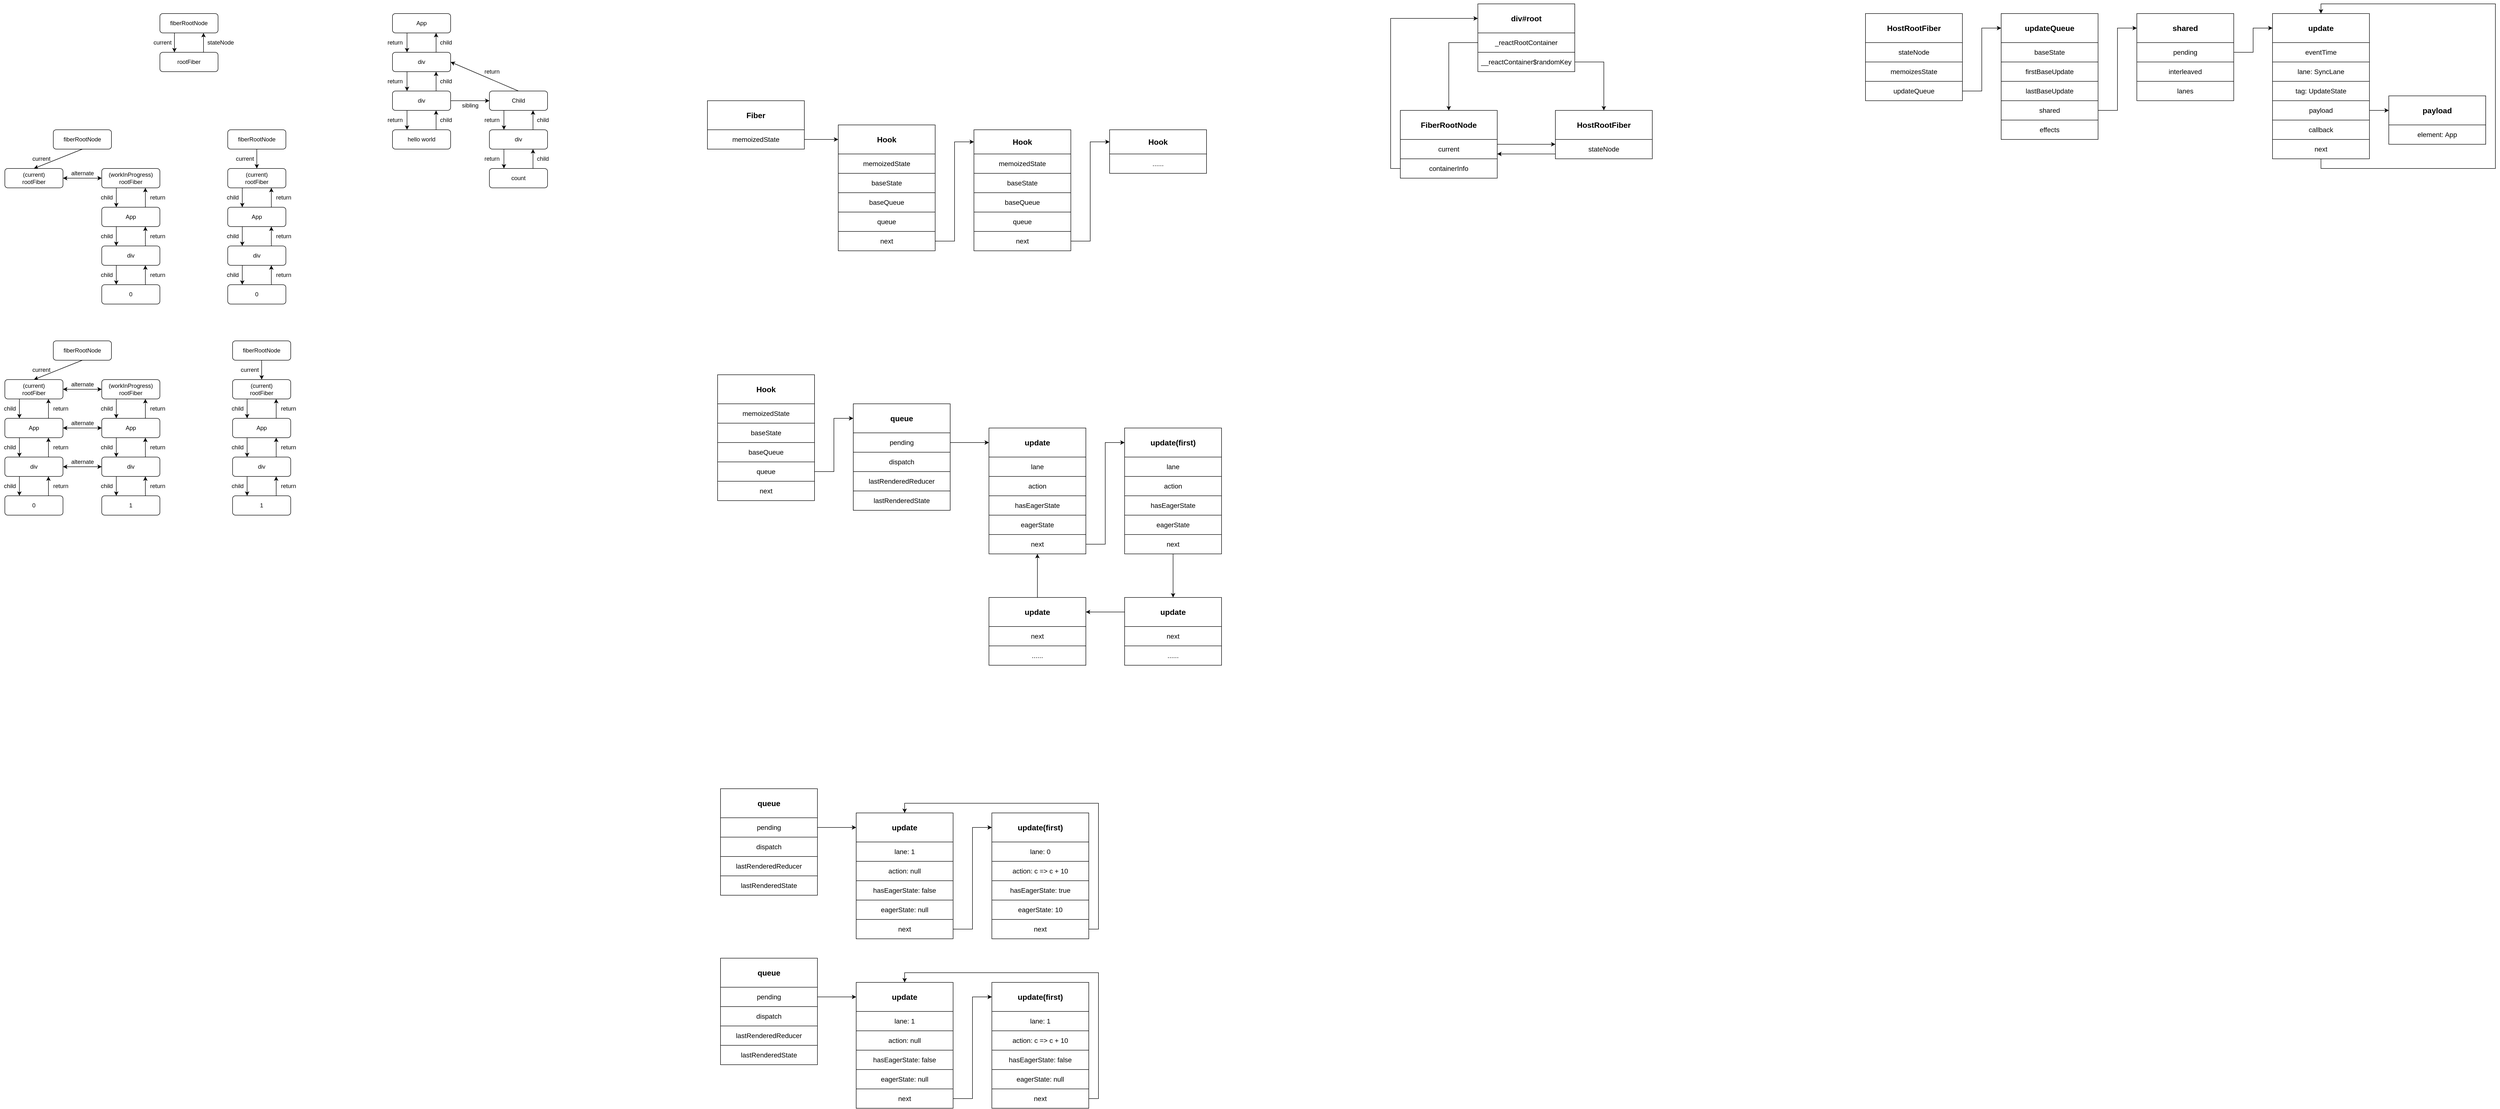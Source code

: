 <mxfile version="16.2.4" type="github">
  <diagram id="wmQCY8qJL-dyslhDrxCW" name="Page-1">
    <mxGraphModel dx="3157" dy="527" grid="1" gridSize="10" guides="1" tooltips="1" connect="1" arrows="1" fold="1" page="1" pageScale="1" pageWidth="2339" pageHeight="3300" math="0" shadow="0">
      <root>
        <mxCell id="0" />
        <mxCell id="1" parent="0" />
        <mxCell id="0jPFI7pGjnbCgKfN27kb-1" value="Fiber" style="rounded=0;whiteSpace=wrap;html=1;verticalAlign=middle;fontSize=16;fontStyle=1" parent="1" vertex="1">
          <mxGeometry x="10" y="220" width="200" height="60" as="geometry" />
        </mxCell>
        <mxCell id="0jPFI7pGjnbCgKfN27kb-62" style="edgeStyle=orthogonalEdgeStyle;rounded=0;orthogonalLoop=1;jettySize=auto;html=1;exitX=1;exitY=0.5;exitDx=0;exitDy=0;entryX=0;entryY=0.5;entryDx=0;entryDy=0;fontSize=14;" parent="1" source="0jPFI7pGjnbCgKfN27kb-2" target="0jPFI7pGjnbCgKfN27kb-5" edge="1">
          <mxGeometry relative="1" as="geometry" />
        </mxCell>
        <mxCell id="0jPFI7pGjnbCgKfN27kb-2" value="memoizedState" style="rounded=0;whiteSpace=wrap;html=1;fontSize=14;" parent="1" vertex="1">
          <mxGeometry x="10" y="280" width="200" height="40" as="geometry" />
        </mxCell>
        <mxCell id="0jPFI7pGjnbCgKfN27kb-5" value="Hook" style="rounded=0;whiteSpace=wrap;html=1;verticalAlign=middle;fontSize=16;fontStyle=1" parent="1" vertex="1">
          <mxGeometry x="280" y="270" width="200" height="60" as="geometry" />
        </mxCell>
        <mxCell id="0jPFI7pGjnbCgKfN27kb-6" value="memoizedState" style="rounded=0;whiteSpace=wrap;html=1;fontSize=14;" parent="1" vertex="1">
          <mxGeometry x="280" y="330" width="200" height="40" as="geometry" />
        </mxCell>
        <mxCell id="0jPFI7pGjnbCgKfN27kb-52" value="baseState" style="rounded=0;whiteSpace=wrap;html=1;fontSize=14;" parent="1" vertex="1">
          <mxGeometry x="280" y="370" width="200" height="40" as="geometry" />
        </mxCell>
        <mxCell id="0jPFI7pGjnbCgKfN27kb-53" value="baseQueue" style="rounded=0;whiteSpace=wrap;html=1;fontSize=14;" parent="1" vertex="1">
          <mxGeometry x="280" y="410" width="200" height="40" as="geometry" />
        </mxCell>
        <mxCell id="0jPFI7pGjnbCgKfN27kb-54" value="queue" style="rounded=0;whiteSpace=wrap;html=1;fontSize=14;" parent="1" vertex="1">
          <mxGeometry x="280" y="450" width="200" height="40" as="geometry" />
        </mxCell>
        <mxCell id="0jPFI7pGjnbCgKfN27kb-63" style="edgeStyle=orthogonalEdgeStyle;rounded=0;orthogonalLoop=1;jettySize=auto;html=1;exitX=1;exitY=0.5;exitDx=0;exitDy=0;entryX=0;entryY=0.5;entryDx=0;entryDy=0;fontSize=14;" parent="1" source="0jPFI7pGjnbCgKfN27kb-55" target="0jPFI7pGjnbCgKfN27kb-56" edge="1">
          <mxGeometry relative="1" as="geometry" />
        </mxCell>
        <mxCell id="0jPFI7pGjnbCgKfN27kb-55" value="next" style="rounded=0;whiteSpace=wrap;html=1;fontSize=14;" parent="1" vertex="1">
          <mxGeometry x="280" y="490" width="200" height="40" as="geometry" />
        </mxCell>
        <mxCell id="0jPFI7pGjnbCgKfN27kb-56" value="Hook" style="rounded=0;whiteSpace=wrap;html=1;verticalAlign=middle;fontSize=16;fontStyle=1" parent="1" vertex="1">
          <mxGeometry x="560" y="280" width="200" height="50" as="geometry" />
        </mxCell>
        <mxCell id="0jPFI7pGjnbCgKfN27kb-57" value="memoizedState" style="rounded=0;whiteSpace=wrap;html=1;fontSize=14;" parent="1" vertex="1">
          <mxGeometry x="560" y="330" width="200" height="40" as="geometry" />
        </mxCell>
        <mxCell id="0jPFI7pGjnbCgKfN27kb-58" value="baseState" style="rounded=0;whiteSpace=wrap;html=1;fontSize=14;" parent="1" vertex="1">
          <mxGeometry x="560" y="370" width="200" height="40" as="geometry" />
        </mxCell>
        <mxCell id="0jPFI7pGjnbCgKfN27kb-59" value="baseQueue" style="rounded=0;whiteSpace=wrap;html=1;fontSize=14;" parent="1" vertex="1">
          <mxGeometry x="560" y="410" width="200" height="40" as="geometry" />
        </mxCell>
        <mxCell id="0jPFI7pGjnbCgKfN27kb-60" value="queue" style="rounded=0;whiteSpace=wrap;html=1;fontSize=14;" parent="1" vertex="1">
          <mxGeometry x="560" y="450" width="200" height="40" as="geometry" />
        </mxCell>
        <mxCell id="0jPFI7pGjnbCgKfN27kb-70" style="edgeStyle=orthogonalEdgeStyle;rounded=0;orthogonalLoop=1;jettySize=auto;html=1;exitX=1;exitY=0.5;exitDx=0;exitDy=0;entryX=0;entryY=0.5;entryDx=0;entryDy=0;fontSize=14;" parent="1" source="0jPFI7pGjnbCgKfN27kb-61" target="0jPFI7pGjnbCgKfN27kb-64" edge="1">
          <mxGeometry relative="1" as="geometry" />
        </mxCell>
        <mxCell id="0jPFI7pGjnbCgKfN27kb-61" value="next" style="rounded=0;whiteSpace=wrap;html=1;fontSize=14;" parent="1" vertex="1">
          <mxGeometry x="560" y="490" width="200" height="40" as="geometry" />
        </mxCell>
        <mxCell id="0jPFI7pGjnbCgKfN27kb-64" value="Hook" style="rounded=0;whiteSpace=wrap;html=1;verticalAlign=middle;fontSize=16;fontStyle=1" parent="1" vertex="1">
          <mxGeometry x="840" y="280" width="200" height="50" as="geometry" />
        </mxCell>
        <mxCell id="0jPFI7pGjnbCgKfN27kb-65" value="......" style="rounded=0;whiteSpace=wrap;html=1;fontSize=14;" parent="1" vertex="1">
          <mxGeometry x="840" y="330" width="200" height="40" as="geometry" />
        </mxCell>
        <mxCell id="YZ4KDMcBU5Q-6lFASi-J-4" value="queue" style="rounded=0;whiteSpace=wrap;html=1;verticalAlign=middle;fontSize=16;fontStyle=1" parent="1" vertex="1">
          <mxGeometry x="311" y="846" width="200" height="60" as="geometry" />
        </mxCell>
        <mxCell id="YZ4KDMcBU5Q-6lFASi-J-5" style="edgeStyle=orthogonalEdgeStyle;rounded=0;orthogonalLoop=1;jettySize=auto;html=1;exitX=1;exitY=0.5;exitDx=0;exitDy=0;entryX=0;entryY=0.5;entryDx=0;entryDy=0;fontSize=14;" parent="1" source="YZ4KDMcBU5Q-6lFASi-J-6" target="YZ4KDMcBU5Q-6lFASi-J-7" edge="1">
          <mxGeometry relative="1" as="geometry" />
        </mxCell>
        <mxCell id="YZ4KDMcBU5Q-6lFASi-J-6" value="pending" style="rounded=0;whiteSpace=wrap;html=1;fontSize=14;" parent="1" vertex="1">
          <mxGeometry x="311" y="906" width="200" height="40" as="geometry" />
        </mxCell>
        <mxCell id="YZ4KDMcBU5Q-6lFASi-J-7" value="update" style="rounded=0;whiteSpace=wrap;html=1;verticalAlign=middle;fontSize=16;fontStyle=1" parent="1" vertex="1">
          <mxGeometry x="591" y="896" width="200" height="60" as="geometry" />
        </mxCell>
        <mxCell id="YZ4KDMcBU5Q-6lFASi-J-8" value="action" style="rounded=0;whiteSpace=wrap;html=1;fontSize=14;" parent="1" vertex="1">
          <mxGeometry x="591" y="996" width="200" height="40" as="geometry" />
        </mxCell>
        <mxCell id="YZ4KDMcBU5Q-6lFASi-J-9" value="hasEagerState" style="rounded=0;whiteSpace=wrap;html=1;fontSize=14;" parent="1" vertex="1">
          <mxGeometry x="591" y="1036" width="200" height="40" as="geometry" />
        </mxCell>
        <mxCell id="YZ4KDMcBU5Q-6lFASi-J-10" value="eagerState" style="rounded=0;whiteSpace=wrap;html=1;fontSize=14;" parent="1" vertex="1">
          <mxGeometry x="591" y="1076" width="200" height="40" as="geometry" />
        </mxCell>
        <mxCell id="OQ-GW6IakOBJYMvynz-n-18" style="edgeStyle=orthogonalEdgeStyle;rounded=0;orthogonalLoop=1;jettySize=auto;html=1;exitX=1;exitY=0.5;exitDx=0;exitDy=0;entryX=0;entryY=0.5;entryDx=0;entryDy=0;" parent="1" source="YZ4KDMcBU5Q-6lFASi-J-11" target="OQ-GW6IakOBJYMvynz-n-2" edge="1">
          <mxGeometry relative="1" as="geometry" />
        </mxCell>
        <mxCell id="YZ4KDMcBU5Q-6lFASi-J-11" value="next" style="rounded=0;whiteSpace=wrap;html=1;fontSize=14;" parent="1" vertex="1">
          <mxGeometry x="591" y="1116" width="200" height="40" as="geometry" />
        </mxCell>
        <mxCell id="YZ4KDMcBU5Q-6lFASi-J-25" value="dispatch" style="rounded=0;whiteSpace=wrap;html=1;fontSize=14;" parent="1" vertex="1">
          <mxGeometry x="311" y="946" width="200" height="40" as="geometry" />
        </mxCell>
        <mxCell id="YZ4KDMcBU5Q-6lFASi-J-26" value="lastRenderedReducer" style="rounded=0;whiteSpace=wrap;html=1;fontSize=14;" parent="1" vertex="1">
          <mxGeometry x="311" y="986" width="200" height="40" as="geometry" />
        </mxCell>
        <mxCell id="YZ4KDMcBU5Q-6lFASi-J-27" value="lastRenderedState" style="rounded=0;whiteSpace=wrap;html=1;fontSize=14;" parent="1" vertex="1">
          <mxGeometry x="311" y="1026" width="200" height="40" as="geometry" />
        </mxCell>
        <mxCell id="OQ-GW6IakOBJYMvynz-n-1" value="lane" style="rounded=0;whiteSpace=wrap;html=1;fontSize=14;" parent="1" vertex="1">
          <mxGeometry x="591" y="956" width="200" height="40" as="geometry" />
        </mxCell>
        <mxCell id="OQ-GW6IakOBJYMvynz-n-2" value="update(first)" style="rounded=0;whiteSpace=wrap;html=1;verticalAlign=middle;fontSize=16;fontStyle=1" parent="1" vertex="1">
          <mxGeometry x="871" y="896" width="200" height="60" as="geometry" />
        </mxCell>
        <mxCell id="OQ-GW6IakOBJYMvynz-n-3" value="action" style="rounded=0;whiteSpace=wrap;html=1;fontSize=14;" parent="1" vertex="1">
          <mxGeometry x="871" y="996" width="200" height="40" as="geometry" />
        </mxCell>
        <mxCell id="OQ-GW6IakOBJYMvynz-n-4" value="hasEagerState" style="rounded=0;whiteSpace=wrap;html=1;fontSize=14;" parent="1" vertex="1">
          <mxGeometry x="871" y="1036" width="200" height="40" as="geometry" />
        </mxCell>
        <mxCell id="OQ-GW6IakOBJYMvynz-n-5" value="eagerState" style="rounded=0;whiteSpace=wrap;html=1;fontSize=14;" parent="1" vertex="1">
          <mxGeometry x="871" y="1076" width="200" height="40" as="geometry" />
        </mxCell>
        <mxCell id="OQ-GW6IakOBJYMvynz-n-22" style="edgeStyle=orthogonalEdgeStyle;rounded=0;orthogonalLoop=1;jettySize=auto;html=1;exitX=0.5;exitY=1;exitDx=0;exitDy=0;entryX=0.5;entryY=0;entryDx=0;entryDy=0;" parent="1" source="OQ-GW6IakOBJYMvynz-n-6" target="OQ-GW6IakOBJYMvynz-n-15" edge="1">
          <mxGeometry relative="1" as="geometry" />
        </mxCell>
        <mxCell id="OQ-GW6IakOBJYMvynz-n-6" value="next" style="rounded=0;whiteSpace=wrap;html=1;fontSize=14;" parent="1" vertex="1">
          <mxGeometry x="871" y="1116" width="200" height="40" as="geometry" />
        </mxCell>
        <mxCell id="OQ-GW6IakOBJYMvynz-n-7" value="lane" style="rounded=0;whiteSpace=wrap;html=1;fontSize=14;" parent="1" vertex="1">
          <mxGeometry x="871" y="956" width="200" height="40" as="geometry" />
        </mxCell>
        <mxCell id="OQ-GW6IakOBJYMvynz-n-21" style="edgeStyle=orthogonalEdgeStyle;rounded=0;orthogonalLoop=1;jettySize=auto;html=1;exitX=0.5;exitY=0;exitDx=0;exitDy=0;entryX=0.5;entryY=1;entryDx=0;entryDy=0;" parent="1" source="OQ-GW6IakOBJYMvynz-n-8" target="YZ4KDMcBU5Q-6lFASi-J-11" edge="1">
          <mxGeometry relative="1" as="geometry" />
        </mxCell>
        <mxCell id="OQ-GW6IakOBJYMvynz-n-8" value="update" style="rounded=0;whiteSpace=wrap;html=1;verticalAlign=middle;fontSize=16;fontStyle=1" parent="1" vertex="1">
          <mxGeometry x="591" y="1246" width="200" height="60" as="geometry" />
        </mxCell>
        <mxCell id="OQ-GW6IakOBJYMvynz-n-12" value="next" style="rounded=0;whiteSpace=wrap;html=1;fontSize=14;" parent="1" vertex="1">
          <mxGeometry x="591" y="1306" width="200" height="40" as="geometry" />
        </mxCell>
        <mxCell id="OQ-GW6IakOBJYMvynz-n-14" value="......" style="rounded=0;whiteSpace=wrap;html=1;fontSize=14;" parent="1" vertex="1">
          <mxGeometry x="591" y="1346" width="200" height="40" as="geometry" />
        </mxCell>
        <mxCell id="OQ-GW6IakOBJYMvynz-n-20" style="edgeStyle=orthogonalEdgeStyle;rounded=0;orthogonalLoop=1;jettySize=auto;html=1;exitX=0;exitY=0.5;exitDx=0;exitDy=0;entryX=1;entryY=0.5;entryDx=0;entryDy=0;" parent="1" source="OQ-GW6IakOBJYMvynz-n-15" target="OQ-GW6IakOBJYMvynz-n-8" edge="1">
          <mxGeometry relative="1" as="geometry" />
        </mxCell>
        <mxCell id="OQ-GW6IakOBJYMvynz-n-15" value="update" style="rounded=0;whiteSpace=wrap;html=1;verticalAlign=middle;fontSize=16;fontStyle=1" parent="1" vertex="1">
          <mxGeometry x="871" y="1246" width="200" height="60" as="geometry" />
        </mxCell>
        <mxCell id="OQ-GW6IakOBJYMvynz-n-16" value="next" style="rounded=0;whiteSpace=wrap;html=1;fontSize=14;" parent="1" vertex="1">
          <mxGeometry x="871" y="1306" width="200" height="40" as="geometry" />
        </mxCell>
        <mxCell id="OQ-GW6IakOBJYMvynz-n-17" value="......" style="rounded=0;whiteSpace=wrap;html=1;fontSize=14;" parent="1" vertex="1">
          <mxGeometry x="871" y="1346" width="200" height="40" as="geometry" />
        </mxCell>
        <mxCell id="OQ-GW6IakOBJYMvynz-n-23" value="queue" style="rounded=0;whiteSpace=wrap;html=1;verticalAlign=middle;fontSize=16;fontStyle=1" parent="1" vertex="1">
          <mxGeometry x="37" y="1641" width="200" height="60" as="geometry" />
        </mxCell>
        <mxCell id="OQ-GW6IakOBJYMvynz-n-24" style="edgeStyle=orthogonalEdgeStyle;rounded=0;orthogonalLoop=1;jettySize=auto;html=1;exitX=1;exitY=0.5;exitDx=0;exitDy=0;entryX=0;entryY=0.5;entryDx=0;entryDy=0;fontSize=14;" parent="1" source="OQ-GW6IakOBJYMvynz-n-25" target="OQ-GW6IakOBJYMvynz-n-26" edge="1">
          <mxGeometry relative="1" as="geometry" />
        </mxCell>
        <mxCell id="OQ-GW6IakOBJYMvynz-n-25" value="pending" style="rounded=0;whiteSpace=wrap;html=1;fontSize=14;" parent="1" vertex="1">
          <mxGeometry x="37" y="1701" width="200" height="40" as="geometry" />
        </mxCell>
        <mxCell id="OQ-GW6IakOBJYMvynz-n-26" value="update" style="rounded=0;whiteSpace=wrap;html=1;verticalAlign=middle;fontSize=16;fontStyle=1" parent="1" vertex="1">
          <mxGeometry x="317" y="1691" width="200" height="60" as="geometry" />
        </mxCell>
        <mxCell id="OQ-GW6IakOBJYMvynz-n-27" value="action: null" style="rounded=0;whiteSpace=wrap;html=1;fontSize=14;" parent="1" vertex="1">
          <mxGeometry x="317" y="1791" width="200" height="40" as="geometry" />
        </mxCell>
        <mxCell id="OQ-GW6IakOBJYMvynz-n-28" value="hasEagerState: false" style="rounded=0;whiteSpace=wrap;html=1;fontSize=14;" parent="1" vertex="1">
          <mxGeometry x="317" y="1831" width="200" height="40" as="geometry" />
        </mxCell>
        <mxCell id="OQ-GW6IakOBJYMvynz-n-29" value="eagerState: null" style="rounded=0;whiteSpace=wrap;html=1;fontSize=14;" parent="1" vertex="1">
          <mxGeometry x="317" y="1871" width="200" height="40" as="geometry" />
        </mxCell>
        <mxCell id="OQ-GW6IakOBJYMvynz-n-30" style="edgeStyle=orthogonalEdgeStyle;rounded=0;orthogonalLoop=1;jettySize=auto;html=1;exitX=1;exitY=0.5;exitDx=0;exitDy=0;entryX=0;entryY=0.5;entryDx=0;entryDy=0;" parent="1" source="OQ-GW6IakOBJYMvynz-n-31" target="OQ-GW6IakOBJYMvynz-n-36" edge="1">
          <mxGeometry relative="1" as="geometry" />
        </mxCell>
        <mxCell id="OQ-GW6IakOBJYMvynz-n-31" value="next" style="rounded=0;whiteSpace=wrap;html=1;fontSize=14;" parent="1" vertex="1">
          <mxGeometry x="317" y="1911" width="200" height="40" as="geometry" />
        </mxCell>
        <mxCell id="OQ-GW6IakOBJYMvynz-n-32" value="dispatch" style="rounded=0;whiteSpace=wrap;html=1;fontSize=14;" parent="1" vertex="1">
          <mxGeometry x="37" y="1741" width="200" height="40" as="geometry" />
        </mxCell>
        <mxCell id="OQ-GW6IakOBJYMvynz-n-33" value="lastRenderedReducer" style="rounded=0;whiteSpace=wrap;html=1;fontSize=14;" parent="1" vertex="1">
          <mxGeometry x="37" y="1781" width="200" height="40" as="geometry" />
        </mxCell>
        <mxCell id="OQ-GW6IakOBJYMvynz-n-34" value="lastRenderedState" style="rounded=0;whiteSpace=wrap;html=1;fontSize=14;" parent="1" vertex="1">
          <mxGeometry x="37" y="1821" width="200" height="40" as="geometry" />
        </mxCell>
        <mxCell id="OQ-GW6IakOBJYMvynz-n-35" value="lane: 1" style="rounded=0;whiteSpace=wrap;html=1;fontSize=14;" parent="1" vertex="1">
          <mxGeometry x="317" y="1751" width="200" height="40" as="geometry" />
        </mxCell>
        <mxCell id="OQ-GW6IakOBJYMvynz-n-36" value="update(first)" style="rounded=0;whiteSpace=wrap;html=1;verticalAlign=middle;fontSize=16;fontStyle=1" parent="1" vertex="1">
          <mxGeometry x="597" y="1691" width="200" height="60" as="geometry" />
        </mxCell>
        <mxCell id="OQ-GW6IakOBJYMvynz-n-37" value="action: c =&amp;gt; c + 10" style="rounded=0;whiteSpace=wrap;html=1;fontSize=14;" parent="1" vertex="1">
          <mxGeometry x="597" y="1791" width="200" height="40" as="geometry" />
        </mxCell>
        <mxCell id="OQ-GW6IakOBJYMvynz-n-38" value="hasEagerState: true" style="rounded=0;whiteSpace=wrap;html=1;fontSize=14;" parent="1" vertex="1">
          <mxGeometry x="597" y="1831" width="200" height="40" as="geometry" />
        </mxCell>
        <mxCell id="OQ-GW6IakOBJYMvynz-n-39" value="eagerState: 10" style="rounded=0;whiteSpace=wrap;html=1;fontSize=14;" parent="1" vertex="1">
          <mxGeometry x="597" y="1871" width="200" height="40" as="geometry" />
        </mxCell>
        <mxCell id="OQ-GW6IakOBJYMvynz-n-51" style="edgeStyle=orthogonalEdgeStyle;rounded=0;orthogonalLoop=1;jettySize=auto;html=1;exitX=1;exitY=0.5;exitDx=0;exitDy=0;entryX=0.5;entryY=0;entryDx=0;entryDy=0;" parent="1" source="OQ-GW6IakOBJYMvynz-n-41" target="OQ-GW6IakOBJYMvynz-n-26" edge="1">
          <mxGeometry relative="1" as="geometry" />
        </mxCell>
        <mxCell id="OQ-GW6IakOBJYMvynz-n-41" value="next" style="rounded=0;whiteSpace=wrap;html=1;fontSize=14;" parent="1" vertex="1">
          <mxGeometry x="597" y="1911" width="200" height="40" as="geometry" />
        </mxCell>
        <mxCell id="OQ-GW6IakOBJYMvynz-n-42" value="lane: 0" style="rounded=0;whiteSpace=wrap;html=1;fontSize=14;" parent="1" vertex="1">
          <mxGeometry x="597" y="1751" width="200" height="40" as="geometry" />
        </mxCell>
        <mxCell id="OQ-GW6IakOBJYMvynz-n-52" value="queue" style="rounded=0;whiteSpace=wrap;html=1;verticalAlign=middle;fontSize=16;fontStyle=1" parent="1" vertex="1">
          <mxGeometry x="37" y="1991" width="200" height="60" as="geometry" />
        </mxCell>
        <mxCell id="OQ-GW6IakOBJYMvynz-n-53" style="edgeStyle=orthogonalEdgeStyle;rounded=0;orthogonalLoop=1;jettySize=auto;html=1;exitX=1;exitY=0.5;exitDx=0;exitDy=0;entryX=0;entryY=0.5;entryDx=0;entryDy=0;fontSize=14;" parent="1" source="OQ-GW6IakOBJYMvynz-n-54" target="OQ-GW6IakOBJYMvynz-n-55" edge="1">
          <mxGeometry relative="1" as="geometry" />
        </mxCell>
        <mxCell id="OQ-GW6IakOBJYMvynz-n-54" value="pending" style="rounded=0;whiteSpace=wrap;html=1;fontSize=14;" parent="1" vertex="1">
          <mxGeometry x="37" y="2051" width="200" height="40" as="geometry" />
        </mxCell>
        <mxCell id="OQ-GW6IakOBJYMvynz-n-55" value="update" style="rounded=0;whiteSpace=wrap;html=1;verticalAlign=middle;fontSize=16;fontStyle=1" parent="1" vertex="1">
          <mxGeometry x="317" y="2041" width="200" height="60" as="geometry" />
        </mxCell>
        <mxCell id="OQ-GW6IakOBJYMvynz-n-56" value="action: null" style="rounded=0;whiteSpace=wrap;html=1;fontSize=14;" parent="1" vertex="1">
          <mxGeometry x="317" y="2141" width="200" height="40" as="geometry" />
        </mxCell>
        <mxCell id="OQ-GW6IakOBJYMvynz-n-57" value="hasEagerState: false" style="rounded=0;whiteSpace=wrap;html=1;fontSize=14;" parent="1" vertex="1">
          <mxGeometry x="317" y="2181" width="200" height="40" as="geometry" />
        </mxCell>
        <mxCell id="OQ-GW6IakOBJYMvynz-n-58" value="eagerState: null" style="rounded=0;whiteSpace=wrap;html=1;fontSize=14;" parent="1" vertex="1">
          <mxGeometry x="317" y="2221" width="200" height="40" as="geometry" />
        </mxCell>
        <mxCell id="OQ-GW6IakOBJYMvynz-n-59" style="edgeStyle=orthogonalEdgeStyle;rounded=0;orthogonalLoop=1;jettySize=auto;html=1;exitX=1;exitY=0.5;exitDx=0;exitDy=0;entryX=0;entryY=0.5;entryDx=0;entryDy=0;" parent="1" source="OQ-GW6IakOBJYMvynz-n-60" target="OQ-GW6IakOBJYMvynz-n-65" edge="1">
          <mxGeometry relative="1" as="geometry" />
        </mxCell>
        <mxCell id="OQ-GW6IakOBJYMvynz-n-60" value="next" style="rounded=0;whiteSpace=wrap;html=1;fontSize=14;" parent="1" vertex="1">
          <mxGeometry x="317" y="2261" width="200" height="40" as="geometry" />
        </mxCell>
        <mxCell id="OQ-GW6IakOBJYMvynz-n-61" value="dispatch" style="rounded=0;whiteSpace=wrap;html=1;fontSize=14;" parent="1" vertex="1">
          <mxGeometry x="37" y="2091" width="200" height="40" as="geometry" />
        </mxCell>
        <mxCell id="OQ-GW6IakOBJYMvynz-n-62" value="lastRenderedReducer" style="rounded=0;whiteSpace=wrap;html=1;fontSize=14;" parent="1" vertex="1">
          <mxGeometry x="37" y="2131" width="200" height="40" as="geometry" />
        </mxCell>
        <mxCell id="OQ-GW6IakOBJYMvynz-n-63" value="lastRenderedState" style="rounded=0;whiteSpace=wrap;html=1;fontSize=14;" parent="1" vertex="1">
          <mxGeometry x="37" y="2171" width="200" height="40" as="geometry" />
        </mxCell>
        <mxCell id="OQ-GW6IakOBJYMvynz-n-64" value="lane: 1" style="rounded=0;whiteSpace=wrap;html=1;fontSize=14;" parent="1" vertex="1">
          <mxGeometry x="317" y="2101" width="200" height="40" as="geometry" />
        </mxCell>
        <mxCell id="OQ-GW6IakOBJYMvynz-n-65" value="update(first)" style="rounded=0;whiteSpace=wrap;html=1;verticalAlign=middle;fontSize=16;fontStyle=1" parent="1" vertex="1">
          <mxGeometry x="597" y="2041" width="200" height="60" as="geometry" />
        </mxCell>
        <mxCell id="OQ-GW6IakOBJYMvynz-n-66" value="action: c =&amp;gt; c + 10" style="rounded=0;whiteSpace=wrap;html=1;fontSize=14;" parent="1" vertex="1">
          <mxGeometry x="597" y="2141" width="200" height="40" as="geometry" />
        </mxCell>
        <mxCell id="OQ-GW6IakOBJYMvynz-n-67" value="hasEagerState: false" style="rounded=0;whiteSpace=wrap;html=1;fontSize=14;" parent="1" vertex="1">
          <mxGeometry x="597" y="2181" width="200" height="40" as="geometry" />
        </mxCell>
        <mxCell id="OQ-GW6IakOBJYMvynz-n-68" value="eagerState: null" style="rounded=0;whiteSpace=wrap;html=1;fontSize=14;" parent="1" vertex="1">
          <mxGeometry x="597" y="2221" width="200" height="40" as="geometry" />
        </mxCell>
        <mxCell id="OQ-GW6IakOBJYMvynz-n-69" style="edgeStyle=orthogonalEdgeStyle;rounded=0;orthogonalLoop=1;jettySize=auto;html=1;exitX=1;exitY=0.5;exitDx=0;exitDy=0;entryX=0.5;entryY=0;entryDx=0;entryDy=0;" parent="1" source="OQ-GW6IakOBJYMvynz-n-70" target="OQ-GW6IakOBJYMvynz-n-55" edge="1">
          <mxGeometry relative="1" as="geometry" />
        </mxCell>
        <mxCell id="OQ-GW6IakOBJYMvynz-n-70" value="next" style="rounded=0;whiteSpace=wrap;html=1;fontSize=14;" parent="1" vertex="1">
          <mxGeometry x="597" y="2261" width="200" height="40" as="geometry" />
        </mxCell>
        <mxCell id="OQ-GW6IakOBJYMvynz-n-71" value="lane: 1" style="rounded=0;whiteSpace=wrap;html=1;fontSize=14;" parent="1" vertex="1">
          <mxGeometry x="597" y="2101" width="200" height="40" as="geometry" />
        </mxCell>
        <mxCell id="OQ-GW6IakOBJYMvynz-n-72" value="Hook" style="rounded=0;whiteSpace=wrap;html=1;verticalAlign=middle;fontSize=16;fontStyle=1" parent="1" vertex="1">
          <mxGeometry x="31" y="786" width="200" height="60" as="geometry" />
        </mxCell>
        <mxCell id="OQ-GW6IakOBJYMvynz-n-73" value="memoizedState" style="rounded=0;whiteSpace=wrap;html=1;fontSize=14;" parent="1" vertex="1">
          <mxGeometry x="31" y="846" width="200" height="40" as="geometry" />
        </mxCell>
        <mxCell id="OQ-GW6IakOBJYMvynz-n-74" value="baseState" style="rounded=0;whiteSpace=wrap;html=1;fontSize=14;" parent="1" vertex="1">
          <mxGeometry x="31" y="886" width="200" height="40" as="geometry" />
        </mxCell>
        <mxCell id="OQ-GW6IakOBJYMvynz-n-75" value="baseQueue" style="rounded=0;whiteSpace=wrap;html=1;fontSize=14;" parent="1" vertex="1">
          <mxGeometry x="31" y="926" width="200" height="40" as="geometry" />
        </mxCell>
        <mxCell id="OQ-GW6IakOBJYMvynz-n-78" style="edgeStyle=orthogonalEdgeStyle;rounded=0;orthogonalLoop=1;jettySize=auto;html=1;exitX=1;exitY=0.5;exitDx=0;exitDy=0;entryX=0;entryY=0.5;entryDx=0;entryDy=0;" parent="1" source="OQ-GW6IakOBJYMvynz-n-76" target="YZ4KDMcBU5Q-6lFASi-J-4" edge="1">
          <mxGeometry relative="1" as="geometry" />
        </mxCell>
        <mxCell id="OQ-GW6IakOBJYMvynz-n-76" value="queue" style="rounded=0;whiteSpace=wrap;html=1;fontSize=14;" parent="1" vertex="1">
          <mxGeometry x="31" y="966" width="200" height="40" as="geometry" />
        </mxCell>
        <mxCell id="OQ-GW6IakOBJYMvynz-n-77" value="next" style="rounded=0;whiteSpace=wrap;html=1;fontSize=14;" parent="1" vertex="1">
          <mxGeometry x="31" y="1006" width="200" height="40" as="geometry" />
        </mxCell>
        <mxCell id="OoTbSXFp7H-fp_tPctDM-15" style="edgeStyle=orthogonalEdgeStyle;rounded=0;orthogonalLoop=1;jettySize=auto;html=1;exitX=0;exitY=0.5;exitDx=0;exitDy=0;entryX=0;entryY=0.5;entryDx=0;entryDy=0;" parent="1" source="OoTbSXFp7H-fp_tPctDM-16" target="OoTbSXFp7H-fp_tPctDM-9" edge="1">
          <mxGeometry relative="1" as="geometry" />
        </mxCell>
        <mxCell id="OoTbSXFp7H-fp_tPctDM-3" value="FiberRootNode" style="rounded=0;whiteSpace=wrap;html=1;verticalAlign=middle;fontSize=16;fontStyle=1" parent="1" vertex="1">
          <mxGeometry x="1440" y="240" width="200" height="60" as="geometry" />
        </mxCell>
        <mxCell id="OoTbSXFp7H-fp_tPctDM-7" style="edgeStyle=orthogonalEdgeStyle;rounded=0;orthogonalLoop=1;jettySize=auto;html=1;exitX=1;exitY=0.25;exitDx=0;exitDy=0;entryX=0;entryY=0.25;entryDx=0;entryDy=0;" parent="1" source="OoTbSXFp7H-fp_tPctDM-4" target="OoTbSXFp7H-fp_tPctDM-6" edge="1">
          <mxGeometry relative="1" as="geometry" />
        </mxCell>
        <mxCell id="OoTbSXFp7H-fp_tPctDM-4" value="current" style="rounded=0;whiteSpace=wrap;html=1;fontSize=14;" parent="1" vertex="1">
          <mxGeometry x="1440" y="300" width="200" height="40" as="geometry" />
        </mxCell>
        <mxCell id="OoTbSXFp7H-fp_tPctDM-5" value="HostRootFiber" style="rounded=0;whiteSpace=wrap;html=1;verticalAlign=middle;fontSize=16;fontStyle=1" parent="1" vertex="1">
          <mxGeometry x="1760" y="240" width="200" height="60" as="geometry" />
        </mxCell>
        <mxCell id="OoTbSXFp7H-fp_tPctDM-8" style="edgeStyle=orthogonalEdgeStyle;rounded=0;orthogonalLoop=1;jettySize=auto;html=1;exitX=0;exitY=0.75;exitDx=0;exitDy=0;entryX=1;entryY=0.75;entryDx=0;entryDy=0;" parent="1" source="OoTbSXFp7H-fp_tPctDM-6" target="OoTbSXFp7H-fp_tPctDM-4" edge="1">
          <mxGeometry relative="1" as="geometry" />
        </mxCell>
        <mxCell id="OoTbSXFp7H-fp_tPctDM-6" value="stateNode" style="rounded=0;whiteSpace=wrap;html=1;fontSize=14;" parent="1" vertex="1">
          <mxGeometry x="1760" y="300" width="200" height="40" as="geometry" />
        </mxCell>
        <mxCell id="OoTbSXFp7H-fp_tPctDM-9" value="div#root" style="rounded=0;whiteSpace=wrap;html=1;verticalAlign=middle;fontSize=16;fontStyle=1" parent="1" vertex="1">
          <mxGeometry x="1600" y="20" width="200" height="60" as="geometry" />
        </mxCell>
        <mxCell id="OoTbSXFp7H-fp_tPctDM-13" style="edgeStyle=orthogonalEdgeStyle;rounded=0;orthogonalLoop=1;jettySize=auto;html=1;exitX=1;exitY=0.5;exitDx=0;exitDy=0;" parent="1" source="OoTbSXFp7H-fp_tPctDM-10" target="OoTbSXFp7H-fp_tPctDM-5" edge="1">
          <mxGeometry relative="1" as="geometry" />
        </mxCell>
        <mxCell id="OoTbSXFp7H-fp_tPctDM-10" value="__reactContainer$randomKey" style="rounded=0;whiteSpace=wrap;html=1;fontSize=14;" parent="1" vertex="1">
          <mxGeometry x="1600" y="120" width="200" height="40" as="geometry" />
        </mxCell>
        <mxCell id="OoTbSXFp7H-fp_tPctDM-14" style="edgeStyle=orthogonalEdgeStyle;rounded=0;orthogonalLoop=1;jettySize=auto;html=1;exitX=0;exitY=0.5;exitDx=0;exitDy=0;entryX=0.5;entryY=0;entryDx=0;entryDy=0;" parent="1" source="OoTbSXFp7H-fp_tPctDM-12" target="OoTbSXFp7H-fp_tPctDM-3" edge="1">
          <mxGeometry relative="1" as="geometry" />
        </mxCell>
        <mxCell id="OoTbSXFp7H-fp_tPctDM-12" value="_reactRootContainer" style="rounded=0;whiteSpace=wrap;html=1;fontSize=14;" parent="1" vertex="1">
          <mxGeometry x="1600" y="80" width="200" height="40" as="geometry" />
        </mxCell>
        <mxCell id="OoTbSXFp7H-fp_tPctDM-16" value="containerInfo" style="rounded=0;whiteSpace=wrap;html=1;fontSize=14;" parent="1" vertex="1">
          <mxGeometry x="1440" y="340" width="200" height="40" as="geometry" />
        </mxCell>
        <mxCell id="YV50Q6xw0Q8GxLZr4ojX-41" value="HostRootFiber" style="rounded=0;whiteSpace=wrap;html=1;verticalAlign=middle;fontSize=16;fontStyle=1" parent="1" vertex="1">
          <mxGeometry x="2400" y="40" width="200" height="60" as="geometry" />
        </mxCell>
        <mxCell id="YV50Q6xw0Q8GxLZr4ojX-42" value="stateNode" style="rounded=0;whiteSpace=wrap;html=1;fontSize=14;" parent="1" vertex="1">
          <mxGeometry x="2400" y="100" width="200" height="40" as="geometry" />
        </mxCell>
        <mxCell id="YV50Q6xw0Q8GxLZr4ojX-43" value="memoizesState" style="rounded=0;whiteSpace=wrap;html=1;fontSize=14;" parent="1" vertex="1">
          <mxGeometry x="2400" y="140" width="200" height="40" as="geometry" />
        </mxCell>
        <mxCell id="YV50Q6xw0Q8GxLZr4ojX-44" style="edgeStyle=orthogonalEdgeStyle;rounded=0;orthogonalLoop=1;jettySize=auto;html=1;exitX=1;exitY=0.5;exitDx=0;exitDy=0;entryX=0;entryY=0.5;entryDx=0;entryDy=0;" parent="1" source="YV50Q6xw0Q8GxLZr4ojX-45" target="YV50Q6xw0Q8GxLZr4ojX-46" edge="1">
          <mxGeometry relative="1" as="geometry" />
        </mxCell>
        <mxCell id="YV50Q6xw0Q8GxLZr4ojX-45" value="updateQueue" style="rounded=0;whiteSpace=wrap;html=1;fontSize=14;" parent="1" vertex="1">
          <mxGeometry x="2400" y="180" width="200" height="40" as="geometry" />
        </mxCell>
        <mxCell id="YV50Q6xw0Q8GxLZr4ojX-46" value="updateQueue" style="rounded=0;whiteSpace=wrap;html=1;verticalAlign=middle;fontSize=16;fontStyle=1" parent="1" vertex="1">
          <mxGeometry x="2680" y="40" width="200" height="60" as="geometry" />
        </mxCell>
        <mxCell id="YV50Q6xw0Q8GxLZr4ojX-47" value="baseState" style="rounded=0;whiteSpace=wrap;html=1;fontSize=14;" parent="1" vertex="1">
          <mxGeometry x="2680" y="100" width="200" height="40" as="geometry" />
        </mxCell>
        <mxCell id="YV50Q6xw0Q8GxLZr4ojX-48" value="firstBaseUpdate" style="rounded=0;whiteSpace=wrap;html=1;fontSize=14;" parent="1" vertex="1">
          <mxGeometry x="2680" y="140" width="200" height="40" as="geometry" />
        </mxCell>
        <mxCell id="YV50Q6xw0Q8GxLZr4ojX-49" value="lastBaseUpdate" style="rounded=0;whiteSpace=wrap;html=1;fontSize=14;" parent="1" vertex="1">
          <mxGeometry x="2680" y="180" width="200" height="40" as="geometry" />
        </mxCell>
        <mxCell id="YV50Q6xw0Q8GxLZr4ojX-50" style="edgeStyle=orthogonalEdgeStyle;rounded=0;orthogonalLoop=1;jettySize=auto;html=1;exitX=1;exitY=0.5;exitDx=0;exitDy=0;entryX=0;entryY=0.5;entryDx=0;entryDy=0;" parent="1" source="YV50Q6xw0Q8GxLZr4ojX-51" target="YV50Q6xw0Q8GxLZr4ojX-53" edge="1">
          <mxGeometry relative="1" as="geometry" />
        </mxCell>
        <mxCell id="YV50Q6xw0Q8GxLZr4ojX-51" value="shared" style="rounded=0;whiteSpace=wrap;html=1;fontSize=14;" parent="1" vertex="1">
          <mxGeometry x="2680" y="220" width="200" height="40" as="geometry" />
        </mxCell>
        <mxCell id="YV50Q6xw0Q8GxLZr4ojX-52" value="effects" style="rounded=0;whiteSpace=wrap;html=1;fontSize=14;" parent="1" vertex="1">
          <mxGeometry x="2680" y="260" width="200" height="40" as="geometry" />
        </mxCell>
        <mxCell id="YV50Q6xw0Q8GxLZr4ojX-53" value="shared" style="rounded=0;whiteSpace=wrap;html=1;verticalAlign=middle;fontSize=16;fontStyle=1" parent="1" vertex="1">
          <mxGeometry x="2960" y="40" width="200" height="60" as="geometry" />
        </mxCell>
        <mxCell id="YV50Q6xw0Q8GxLZr4ojX-54" style="edgeStyle=orthogonalEdgeStyle;rounded=0;orthogonalLoop=1;jettySize=auto;html=1;exitX=1;exitY=0.5;exitDx=0;exitDy=0;" parent="1" source="YV50Q6xw0Q8GxLZr4ojX-55" target="YV50Q6xw0Q8GxLZr4ojX-58" edge="1">
          <mxGeometry relative="1" as="geometry" />
        </mxCell>
        <mxCell id="YV50Q6xw0Q8GxLZr4ojX-55" value="pending" style="rounded=0;whiteSpace=wrap;html=1;fontSize=14;" parent="1" vertex="1">
          <mxGeometry x="2960" y="100" width="200" height="40" as="geometry" />
        </mxCell>
        <mxCell id="YV50Q6xw0Q8GxLZr4ojX-56" value="interleaved" style="rounded=0;whiteSpace=wrap;html=1;fontSize=14;" parent="1" vertex="1">
          <mxGeometry x="2960" y="140" width="200" height="40" as="geometry" />
        </mxCell>
        <mxCell id="YV50Q6xw0Q8GxLZr4ojX-57" value="lanes" style="rounded=0;whiteSpace=wrap;html=1;fontSize=14;" parent="1" vertex="1">
          <mxGeometry x="2960" y="180" width="200" height="40" as="geometry" />
        </mxCell>
        <mxCell id="YV50Q6xw0Q8GxLZr4ojX-58" value="update" style="rounded=0;whiteSpace=wrap;html=1;verticalAlign=middle;fontSize=16;fontStyle=1" parent="1" vertex="1">
          <mxGeometry x="3240" y="40" width="200" height="60" as="geometry" />
        </mxCell>
        <mxCell id="YV50Q6xw0Q8GxLZr4ojX-59" value="eventTime" style="rounded=0;whiteSpace=wrap;html=1;fontSize=14;" parent="1" vertex="1">
          <mxGeometry x="3240" y="100" width="200" height="40" as="geometry" />
        </mxCell>
        <mxCell id="YV50Q6xw0Q8GxLZr4ojX-60" value="lane: SyncLane" style="rounded=0;whiteSpace=wrap;html=1;fontSize=14;" parent="1" vertex="1">
          <mxGeometry x="3240" y="140" width="200" height="40" as="geometry" />
        </mxCell>
        <mxCell id="YV50Q6xw0Q8GxLZr4ojX-61" value="tag: UpdateState" style="rounded=0;whiteSpace=wrap;html=1;fontSize=14;" parent="1" vertex="1">
          <mxGeometry x="3240" y="180" width="200" height="40" as="geometry" />
        </mxCell>
        <mxCell id="YV50Q6xw0Q8GxLZr4ojX-62" style="edgeStyle=orthogonalEdgeStyle;rounded=0;orthogonalLoop=1;jettySize=auto;html=1;exitX=1;exitY=0.5;exitDx=0;exitDy=0;entryX=0;entryY=0.5;entryDx=0;entryDy=0;" parent="1" source="YV50Q6xw0Q8GxLZr4ojX-63" target="YV50Q6xw0Q8GxLZr4ojX-67" edge="1">
          <mxGeometry relative="1" as="geometry" />
        </mxCell>
        <mxCell id="YV50Q6xw0Q8GxLZr4ojX-63" value="payload" style="rounded=0;whiteSpace=wrap;html=1;fontSize=14;" parent="1" vertex="1">
          <mxGeometry x="3240" y="220" width="200" height="40" as="geometry" />
        </mxCell>
        <mxCell id="YV50Q6xw0Q8GxLZr4ojX-64" value="callback" style="rounded=0;whiteSpace=wrap;html=1;fontSize=14;" parent="1" vertex="1">
          <mxGeometry x="3240" y="260" width="200" height="40" as="geometry" />
        </mxCell>
        <mxCell id="YV50Q6xw0Q8GxLZr4ojX-65" style="edgeStyle=orthogonalEdgeStyle;rounded=0;orthogonalLoop=1;jettySize=auto;html=1;exitX=0.5;exitY=1;exitDx=0;exitDy=0;entryX=0.5;entryY=0;entryDx=0;entryDy=0;" parent="1" source="YV50Q6xw0Q8GxLZr4ojX-66" target="YV50Q6xw0Q8GxLZr4ojX-58" edge="1">
          <mxGeometry relative="1" as="geometry">
            <Array as="points">
              <mxPoint x="3340" y="360" />
              <mxPoint x="3700" y="360" />
              <mxPoint x="3700" y="20" />
              <mxPoint x="3340" y="20" />
            </Array>
          </mxGeometry>
        </mxCell>
        <mxCell id="YV50Q6xw0Q8GxLZr4ojX-66" value="next" style="rounded=0;whiteSpace=wrap;html=1;fontSize=14;" parent="1" vertex="1">
          <mxGeometry x="3240" y="300" width="200" height="40" as="geometry" />
        </mxCell>
        <mxCell id="YV50Q6xw0Q8GxLZr4ojX-67" value="payload" style="rounded=0;whiteSpace=wrap;html=1;verticalAlign=middle;fontSize=16;fontStyle=1" parent="1" vertex="1">
          <mxGeometry x="3480" y="210" width="200" height="60" as="geometry" />
        </mxCell>
        <mxCell id="YV50Q6xw0Q8GxLZr4ojX-68" value="element: App" style="rounded=0;whiteSpace=wrap;html=1;fontSize=14;" parent="1" vertex="1">
          <mxGeometry x="3480" y="270" width="200" height="40" as="geometry" />
        </mxCell>
        <mxCell id="lnjIdl5HfKXo7h2RpYkj-37" style="edgeStyle=none;rounded=0;orthogonalLoop=1;jettySize=auto;html=1;exitX=0.25;exitY=1;exitDx=0;exitDy=0;entryX=0.25;entryY=0;entryDx=0;entryDy=0;" edge="1" parent="1" source="lnjIdl5HfKXo7h2RpYkj-1" target="lnjIdl5HfKXo7h2RpYkj-2">
          <mxGeometry relative="1" as="geometry" />
        </mxCell>
        <mxCell id="lnjIdl5HfKXo7h2RpYkj-1" value="fiberRootNode" style="rounded=1;whiteSpace=wrap;html=1;" vertex="1" parent="1">
          <mxGeometry x="-1120" y="40" width="120" height="40" as="geometry" />
        </mxCell>
        <mxCell id="lnjIdl5HfKXo7h2RpYkj-38" style="edgeStyle=none;rounded=0;orthogonalLoop=1;jettySize=auto;html=1;exitX=0.75;exitY=0;exitDx=0;exitDy=0;entryX=0.75;entryY=1;entryDx=0;entryDy=0;" edge="1" parent="1" source="lnjIdl5HfKXo7h2RpYkj-2" target="lnjIdl5HfKXo7h2RpYkj-1">
          <mxGeometry relative="1" as="geometry" />
        </mxCell>
        <mxCell id="lnjIdl5HfKXo7h2RpYkj-2" value="rootFiber" style="rounded=1;whiteSpace=wrap;html=1;" vertex="1" parent="1">
          <mxGeometry x="-1120" y="120" width="120" height="40" as="geometry" />
        </mxCell>
        <mxCell id="lnjIdl5HfKXo7h2RpYkj-10" style="edgeStyle=orthogonalEdgeStyle;rounded=0;orthogonalLoop=1;jettySize=auto;html=1;exitX=0.25;exitY=1;exitDx=0;exitDy=0;entryX=0.25;entryY=0;entryDx=0;entryDy=0;" edge="1" parent="1" source="lnjIdl5HfKXo7h2RpYkj-3" target="lnjIdl5HfKXo7h2RpYkj-4">
          <mxGeometry relative="1" as="geometry" />
        </mxCell>
        <mxCell id="lnjIdl5HfKXo7h2RpYkj-3" value="App" style="rounded=1;whiteSpace=wrap;html=1;" vertex="1" parent="1">
          <mxGeometry x="-640" y="40" width="120" height="40" as="geometry" />
        </mxCell>
        <mxCell id="lnjIdl5HfKXo7h2RpYkj-11" style="edgeStyle=orthogonalEdgeStyle;rounded=0;orthogonalLoop=1;jettySize=auto;html=1;exitX=0.75;exitY=0;exitDx=0;exitDy=0;entryX=0.75;entryY=1;entryDx=0;entryDy=0;" edge="1" parent="1" source="lnjIdl5HfKXo7h2RpYkj-4" target="lnjIdl5HfKXo7h2RpYkj-3">
          <mxGeometry relative="1" as="geometry" />
        </mxCell>
        <mxCell id="lnjIdl5HfKXo7h2RpYkj-12" style="edgeStyle=orthogonalEdgeStyle;rounded=0;orthogonalLoop=1;jettySize=auto;html=1;exitX=0.25;exitY=1;exitDx=0;exitDy=0;entryX=0.25;entryY=0;entryDx=0;entryDy=0;" edge="1" parent="1" source="lnjIdl5HfKXo7h2RpYkj-4" target="lnjIdl5HfKXo7h2RpYkj-5">
          <mxGeometry relative="1" as="geometry" />
        </mxCell>
        <mxCell id="lnjIdl5HfKXo7h2RpYkj-4" value="div" style="rounded=1;whiteSpace=wrap;html=1;" vertex="1" parent="1">
          <mxGeometry x="-640" y="120" width="120" height="40" as="geometry" />
        </mxCell>
        <mxCell id="lnjIdl5HfKXo7h2RpYkj-13" style="edgeStyle=orthogonalEdgeStyle;rounded=0;orthogonalLoop=1;jettySize=auto;html=1;exitX=0.75;exitY=0;exitDx=0;exitDy=0;entryX=0.75;entryY=1;entryDx=0;entryDy=0;" edge="1" parent="1" source="lnjIdl5HfKXo7h2RpYkj-5" target="lnjIdl5HfKXo7h2RpYkj-4">
          <mxGeometry relative="1" as="geometry" />
        </mxCell>
        <mxCell id="lnjIdl5HfKXo7h2RpYkj-14" style="edgeStyle=orthogonalEdgeStyle;rounded=0;orthogonalLoop=1;jettySize=auto;html=1;exitX=0.25;exitY=1;exitDx=0;exitDy=0;entryX=0.25;entryY=0;entryDx=0;entryDy=0;" edge="1" parent="1" source="lnjIdl5HfKXo7h2RpYkj-5" target="lnjIdl5HfKXo7h2RpYkj-8">
          <mxGeometry relative="1" as="geometry" />
        </mxCell>
        <mxCell id="lnjIdl5HfKXo7h2RpYkj-33" style="edgeStyle=orthogonalEdgeStyle;rounded=0;orthogonalLoop=1;jettySize=auto;html=1;exitX=1;exitY=0.5;exitDx=0;exitDy=0;entryX=0;entryY=0.5;entryDx=0;entryDy=0;" edge="1" parent="1" source="lnjIdl5HfKXo7h2RpYkj-5" target="lnjIdl5HfKXo7h2RpYkj-6">
          <mxGeometry relative="1" as="geometry" />
        </mxCell>
        <mxCell id="lnjIdl5HfKXo7h2RpYkj-5" value="div" style="rounded=1;whiteSpace=wrap;html=1;" vertex="1" parent="1">
          <mxGeometry x="-640" y="200" width="120" height="40" as="geometry" />
        </mxCell>
        <mxCell id="lnjIdl5HfKXo7h2RpYkj-18" style="edgeStyle=orthogonalEdgeStyle;rounded=0;orthogonalLoop=1;jettySize=auto;html=1;exitX=0.25;exitY=1;exitDx=0;exitDy=0;entryX=0.25;entryY=0;entryDx=0;entryDy=0;" edge="1" parent="1" source="lnjIdl5HfKXo7h2RpYkj-6" target="lnjIdl5HfKXo7h2RpYkj-7">
          <mxGeometry relative="1" as="geometry" />
        </mxCell>
        <mxCell id="lnjIdl5HfKXo7h2RpYkj-34" style="rounded=0;orthogonalLoop=1;jettySize=auto;html=1;exitX=0.5;exitY=0;exitDx=0;exitDy=0;entryX=1;entryY=0.5;entryDx=0;entryDy=0;" edge="1" parent="1" source="lnjIdl5HfKXo7h2RpYkj-6" target="lnjIdl5HfKXo7h2RpYkj-4">
          <mxGeometry relative="1" as="geometry" />
        </mxCell>
        <mxCell id="lnjIdl5HfKXo7h2RpYkj-6" value="Child" style="rounded=1;whiteSpace=wrap;html=1;" vertex="1" parent="1">
          <mxGeometry x="-440" y="200" width="120" height="40" as="geometry" />
        </mxCell>
        <mxCell id="lnjIdl5HfKXo7h2RpYkj-19" style="edgeStyle=orthogonalEdgeStyle;rounded=0;orthogonalLoop=1;jettySize=auto;html=1;exitX=0.75;exitY=0;exitDx=0;exitDy=0;entryX=0.75;entryY=1;entryDx=0;entryDy=0;" edge="1" parent="1" source="lnjIdl5HfKXo7h2RpYkj-7" target="lnjIdl5HfKXo7h2RpYkj-6">
          <mxGeometry relative="1" as="geometry" />
        </mxCell>
        <mxCell id="lnjIdl5HfKXo7h2RpYkj-20" style="edgeStyle=orthogonalEdgeStyle;rounded=0;orthogonalLoop=1;jettySize=auto;html=1;exitX=0.25;exitY=1;exitDx=0;exitDy=0;entryX=0.25;entryY=0;entryDx=0;entryDy=0;" edge="1" parent="1" source="lnjIdl5HfKXo7h2RpYkj-7" target="lnjIdl5HfKXo7h2RpYkj-9">
          <mxGeometry relative="1" as="geometry" />
        </mxCell>
        <mxCell id="lnjIdl5HfKXo7h2RpYkj-7" value="div" style="rounded=1;whiteSpace=wrap;html=1;" vertex="1" parent="1">
          <mxGeometry x="-440" y="280" width="120" height="40" as="geometry" />
        </mxCell>
        <mxCell id="lnjIdl5HfKXo7h2RpYkj-15" style="edgeStyle=orthogonalEdgeStyle;rounded=0;orthogonalLoop=1;jettySize=auto;html=1;exitX=0.75;exitY=0;exitDx=0;exitDy=0;entryX=0.75;entryY=1;entryDx=0;entryDy=0;" edge="1" parent="1" source="lnjIdl5HfKXo7h2RpYkj-8" target="lnjIdl5HfKXo7h2RpYkj-5">
          <mxGeometry relative="1" as="geometry" />
        </mxCell>
        <mxCell id="lnjIdl5HfKXo7h2RpYkj-8" value="hello world" style="rounded=1;whiteSpace=wrap;html=1;" vertex="1" parent="1">
          <mxGeometry x="-640" y="280" width="120" height="40" as="geometry" />
        </mxCell>
        <mxCell id="lnjIdl5HfKXo7h2RpYkj-21" style="edgeStyle=orthogonalEdgeStyle;rounded=0;orthogonalLoop=1;jettySize=auto;html=1;exitX=0.75;exitY=0;exitDx=0;exitDy=0;entryX=0.75;entryY=1;entryDx=0;entryDy=0;" edge="1" parent="1" source="lnjIdl5HfKXo7h2RpYkj-9" target="lnjIdl5HfKXo7h2RpYkj-7">
          <mxGeometry relative="1" as="geometry" />
        </mxCell>
        <mxCell id="lnjIdl5HfKXo7h2RpYkj-9" value="count" style="rounded=1;whiteSpace=wrap;html=1;" vertex="1" parent="1">
          <mxGeometry x="-440" y="360" width="120" height="40" as="geometry" />
        </mxCell>
        <mxCell id="lnjIdl5HfKXo7h2RpYkj-22" value="return" style="text;html=1;align=center;verticalAlign=middle;resizable=0;points=[];autosize=1;strokeColor=none;fillColor=none;" vertex="1" parent="1">
          <mxGeometry x="-660" y="90" width="50" height="20" as="geometry" />
        </mxCell>
        <mxCell id="lnjIdl5HfKXo7h2RpYkj-23" value="child" style="text;html=1;align=center;verticalAlign=middle;resizable=0;points=[];autosize=1;strokeColor=none;fillColor=none;" vertex="1" parent="1">
          <mxGeometry x="-550" y="90" width="40" height="20" as="geometry" />
        </mxCell>
        <mxCell id="lnjIdl5HfKXo7h2RpYkj-25" value="return" style="text;html=1;align=center;verticalAlign=middle;resizable=0;points=[];autosize=1;strokeColor=none;fillColor=none;" vertex="1" parent="1">
          <mxGeometry x="-660" y="170" width="50" height="20" as="geometry" />
        </mxCell>
        <mxCell id="lnjIdl5HfKXo7h2RpYkj-26" value="return" style="text;html=1;align=center;verticalAlign=middle;resizable=0;points=[];autosize=1;strokeColor=none;fillColor=none;" vertex="1" parent="1">
          <mxGeometry x="-660" y="250" width="50" height="20" as="geometry" />
        </mxCell>
        <mxCell id="lnjIdl5HfKXo7h2RpYkj-27" value="return" style="text;html=1;align=center;verticalAlign=middle;resizable=0;points=[];autosize=1;strokeColor=none;fillColor=none;" vertex="1" parent="1">
          <mxGeometry x="-460" y="330" width="50" height="20" as="geometry" />
        </mxCell>
        <mxCell id="lnjIdl5HfKXo7h2RpYkj-28" value="return" style="text;html=1;align=center;verticalAlign=middle;resizable=0;points=[];autosize=1;strokeColor=none;fillColor=none;" vertex="1" parent="1">
          <mxGeometry x="-460" y="250" width="50" height="20" as="geometry" />
        </mxCell>
        <mxCell id="lnjIdl5HfKXo7h2RpYkj-29" value="child" style="text;html=1;align=center;verticalAlign=middle;resizable=0;points=[];autosize=1;strokeColor=none;fillColor=none;" vertex="1" parent="1">
          <mxGeometry x="-550" y="170" width="40" height="20" as="geometry" />
        </mxCell>
        <mxCell id="lnjIdl5HfKXo7h2RpYkj-30" value="child" style="text;html=1;align=center;verticalAlign=middle;resizable=0;points=[];autosize=1;strokeColor=none;fillColor=none;" vertex="1" parent="1">
          <mxGeometry x="-550" y="250" width="40" height="20" as="geometry" />
        </mxCell>
        <mxCell id="lnjIdl5HfKXo7h2RpYkj-31" value="child" style="text;html=1;align=center;verticalAlign=middle;resizable=0;points=[];autosize=1;strokeColor=none;fillColor=none;" vertex="1" parent="1">
          <mxGeometry x="-350" y="250" width="40" height="20" as="geometry" />
        </mxCell>
        <mxCell id="lnjIdl5HfKXo7h2RpYkj-32" value="child" style="text;html=1;align=center;verticalAlign=middle;resizable=0;points=[];autosize=1;strokeColor=none;fillColor=none;" vertex="1" parent="1">
          <mxGeometry x="-350" y="330" width="40" height="20" as="geometry" />
        </mxCell>
        <mxCell id="lnjIdl5HfKXo7h2RpYkj-35" value="sibling" style="text;html=1;align=center;verticalAlign=middle;resizable=0;points=[];autosize=1;strokeColor=none;fillColor=none;" vertex="1" parent="1">
          <mxGeometry x="-505" y="220" width="50" height="20" as="geometry" />
        </mxCell>
        <mxCell id="lnjIdl5HfKXo7h2RpYkj-36" value="return" style="text;html=1;align=center;verticalAlign=middle;resizable=0;points=[];autosize=1;strokeColor=none;fillColor=none;" vertex="1" parent="1">
          <mxGeometry x="-460" y="150" width="50" height="20" as="geometry" />
        </mxCell>
        <mxCell id="lnjIdl5HfKXo7h2RpYkj-39" value="current" style="text;html=1;align=center;verticalAlign=middle;resizable=0;points=[];autosize=1;strokeColor=none;fillColor=none;" vertex="1" parent="1">
          <mxGeometry x="-1140" y="90" width="50" height="20" as="geometry" />
        </mxCell>
        <mxCell id="lnjIdl5HfKXo7h2RpYkj-40" value="stateNode" style="text;html=1;align=center;verticalAlign=middle;resizable=0;points=[];autosize=1;strokeColor=none;fillColor=none;" vertex="1" parent="1">
          <mxGeometry x="-1030" y="90" width="70" height="20" as="geometry" />
        </mxCell>
        <mxCell id="lnjIdl5HfKXo7h2RpYkj-43" style="edgeStyle=none;rounded=0;orthogonalLoop=1;jettySize=auto;html=1;exitX=0.5;exitY=1;exitDx=0;exitDy=0;entryX=0.5;entryY=0;entryDx=0;entryDy=0;" edge="1" parent="1" source="lnjIdl5HfKXo7h2RpYkj-44" target="lnjIdl5HfKXo7h2RpYkj-46">
          <mxGeometry relative="1" as="geometry" />
        </mxCell>
        <mxCell id="lnjIdl5HfKXo7h2RpYkj-44" value="fiberRootNode" style="rounded=1;whiteSpace=wrap;html=1;" vertex="1" parent="1">
          <mxGeometry x="-1340" y="280" width="120" height="40" as="geometry" />
        </mxCell>
        <mxCell id="lnjIdl5HfKXo7h2RpYkj-49" style="orthogonalLoop=1;jettySize=auto;html=1;exitX=1;exitY=0.5;exitDx=0;exitDy=0;entryX=0;entryY=0.5;entryDx=0;entryDy=0;rounded=0;startArrow=classic;startFill=1;" edge="1" parent="1" source="lnjIdl5HfKXo7h2RpYkj-46" target="lnjIdl5HfKXo7h2RpYkj-48">
          <mxGeometry relative="1" as="geometry" />
        </mxCell>
        <mxCell id="lnjIdl5HfKXo7h2RpYkj-46" value="(current)&lt;br&gt;rootFiber" style="rounded=1;whiteSpace=wrap;html=1;" vertex="1" parent="1">
          <mxGeometry x="-1440" y="360" width="120" height="40" as="geometry" />
        </mxCell>
        <mxCell id="lnjIdl5HfKXo7h2RpYkj-47" value="current" style="text;html=1;align=center;verticalAlign=middle;resizable=0;points=[];autosize=1;strokeColor=none;fillColor=none;" vertex="1" parent="1">
          <mxGeometry x="-1390" y="330" width="50" height="20" as="geometry" />
        </mxCell>
        <mxCell id="lnjIdl5HfKXo7h2RpYkj-56" style="edgeStyle=none;rounded=0;orthogonalLoop=1;jettySize=auto;html=1;exitX=0.25;exitY=1;exitDx=0;exitDy=0;entryX=0.25;entryY=0;entryDx=0;entryDy=0;startArrow=none;startFill=0;" edge="1" parent="1" source="lnjIdl5HfKXo7h2RpYkj-48" target="lnjIdl5HfKXo7h2RpYkj-53">
          <mxGeometry relative="1" as="geometry" />
        </mxCell>
        <mxCell id="lnjIdl5HfKXo7h2RpYkj-48" value="(workInProgress)&lt;br&gt;rootFiber" style="rounded=1;whiteSpace=wrap;html=1;" vertex="1" parent="1">
          <mxGeometry x="-1240" y="360" width="120" height="40" as="geometry" />
        </mxCell>
        <mxCell id="lnjIdl5HfKXo7h2RpYkj-50" value="alternate" style="text;html=1;align=center;verticalAlign=middle;resizable=0;points=[];autosize=1;strokeColor=none;fillColor=none;" vertex="1" parent="1">
          <mxGeometry x="-1310" y="360" width="60" height="20" as="geometry" />
        </mxCell>
        <mxCell id="lnjIdl5HfKXo7h2RpYkj-57" style="edgeStyle=none;rounded=0;orthogonalLoop=1;jettySize=auto;html=1;exitX=0.75;exitY=0;exitDx=0;exitDy=0;entryX=0.75;entryY=1;entryDx=0;entryDy=0;startArrow=none;startFill=0;" edge="1" parent="1" source="lnjIdl5HfKXo7h2RpYkj-53" target="lnjIdl5HfKXo7h2RpYkj-48">
          <mxGeometry relative="1" as="geometry" />
        </mxCell>
        <mxCell id="lnjIdl5HfKXo7h2RpYkj-58" style="edgeStyle=none;rounded=0;orthogonalLoop=1;jettySize=auto;html=1;exitX=0.25;exitY=1;exitDx=0;exitDy=0;entryX=0.25;entryY=0;entryDx=0;entryDy=0;startArrow=none;startFill=0;" edge="1" parent="1" source="lnjIdl5HfKXo7h2RpYkj-53" target="lnjIdl5HfKXo7h2RpYkj-54">
          <mxGeometry relative="1" as="geometry" />
        </mxCell>
        <mxCell id="lnjIdl5HfKXo7h2RpYkj-53" value="App" style="rounded=1;whiteSpace=wrap;html=1;" vertex="1" parent="1">
          <mxGeometry x="-1240" y="440" width="120" height="40" as="geometry" />
        </mxCell>
        <mxCell id="lnjIdl5HfKXo7h2RpYkj-59" style="edgeStyle=none;rounded=0;orthogonalLoop=1;jettySize=auto;html=1;exitX=0.75;exitY=0;exitDx=0;exitDy=0;entryX=0.75;entryY=1;entryDx=0;entryDy=0;startArrow=none;startFill=0;" edge="1" parent="1" source="lnjIdl5HfKXo7h2RpYkj-54" target="lnjIdl5HfKXo7h2RpYkj-53">
          <mxGeometry relative="1" as="geometry" />
        </mxCell>
        <mxCell id="lnjIdl5HfKXo7h2RpYkj-60" style="edgeStyle=none;rounded=0;orthogonalLoop=1;jettySize=auto;html=1;exitX=0.25;exitY=1;exitDx=0;exitDy=0;entryX=0.25;entryY=0;entryDx=0;entryDy=0;startArrow=none;startFill=0;" edge="1" parent="1" source="lnjIdl5HfKXo7h2RpYkj-54" target="lnjIdl5HfKXo7h2RpYkj-55">
          <mxGeometry relative="1" as="geometry" />
        </mxCell>
        <mxCell id="lnjIdl5HfKXo7h2RpYkj-54" value="div" style="rounded=1;whiteSpace=wrap;html=1;" vertex="1" parent="1">
          <mxGeometry x="-1240" y="520" width="120" height="40" as="geometry" />
        </mxCell>
        <mxCell id="lnjIdl5HfKXo7h2RpYkj-61" style="edgeStyle=none;rounded=0;orthogonalLoop=1;jettySize=auto;html=1;exitX=0.75;exitY=0;exitDx=0;exitDy=0;entryX=0.75;entryY=1;entryDx=0;entryDy=0;startArrow=none;startFill=0;" edge="1" parent="1" source="lnjIdl5HfKXo7h2RpYkj-55" target="lnjIdl5HfKXo7h2RpYkj-54">
          <mxGeometry relative="1" as="geometry" />
        </mxCell>
        <mxCell id="lnjIdl5HfKXo7h2RpYkj-55" value="0" style="rounded=1;whiteSpace=wrap;html=1;" vertex="1" parent="1">
          <mxGeometry x="-1240" y="600" width="120" height="40" as="geometry" />
        </mxCell>
        <mxCell id="lnjIdl5HfKXo7h2RpYkj-62" value="child" style="text;html=1;align=center;verticalAlign=middle;resizable=0;points=[];autosize=1;strokeColor=none;fillColor=none;" vertex="1" parent="1">
          <mxGeometry x="-1250" y="410" width="40" height="20" as="geometry" />
        </mxCell>
        <mxCell id="lnjIdl5HfKXo7h2RpYkj-63" value="child" style="text;html=1;align=center;verticalAlign=middle;resizable=0;points=[];autosize=1;strokeColor=none;fillColor=none;" vertex="1" parent="1">
          <mxGeometry x="-1250" y="490" width="40" height="20" as="geometry" />
        </mxCell>
        <mxCell id="lnjIdl5HfKXo7h2RpYkj-64" value="child" style="text;html=1;align=center;verticalAlign=middle;resizable=0;points=[];autosize=1;strokeColor=none;fillColor=none;" vertex="1" parent="1">
          <mxGeometry x="-1250" y="570" width="40" height="20" as="geometry" />
        </mxCell>
        <mxCell id="lnjIdl5HfKXo7h2RpYkj-65" value="return" style="text;html=1;align=center;verticalAlign=middle;resizable=0;points=[];autosize=1;strokeColor=none;fillColor=none;" vertex="1" parent="1">
          <mxGeometry x="-1150" y="410" width="50" height="20" as="geometry" />
        </mxCell>
        <mxCell id="lnjIdl5HfKXo7h2RpYkj-66" value="return" style="text;html=1;align=center;verticalAlign=middle;resizable=0;points=[];autosize=1;strokeColor=none;fillColor=none;" vertex="1" parent="1">
          <mxGeometry x="-1150" y="490" width="50" height="20" as="geometry" />
        </mxCell>
        <mxCell id="lnjIdl5HfKXo7h2RpYkj-67" value="return" style="text;html=1;align=center;verticalAlign=middle;resizable=0;points=[];autosize=1;strokeColor=none;fillColor=none;" vertex="1" parent="1">
          <mxGeometry x="-1150" y="570" width="50" height="20" as="geometry" />
        </mxCell>
        <mxCell id="lnjIdl5HfKXo7h2RpYkj-69" style="edgeStyle=none;rounded=0;orthogonalLoop=1;jettySize=auto;html=1;exitX=0.5;exitY=1;exitDx=0;exitDy=0;entryX=0.5;entryY=0;entryDx=0;entryDy=0;" edge="1" parent="1" source="lnjIdl5HfKXo7h2RpYkj-70" target="lnjIdl5HfKXo7h2RpYkj-75">
          <mxGeometry relative="1" as="geometry">
            <mxPoint x="-1020" y="360" as="targetPoint" />
          </mxGeometry>
        </mxCell>
        <mxCell id="lnjIdl5HfKXo7h2RpYkj-70" value="fiberRootNode" style="rounded=1;whiteSpace=wrap;html=1;" vertex="1" parent="1">
          <mxGeometry x="-980" y="280" width="120" height="40" as="geometry" />
        </mxCell>
        <mxCell id="lnjIdl5HfKXo7h2RpYkj-73" value="current" style="text;html=1;align=center;verticalAlign=middle;resizable=0;points=[];autosize=1;strokeColor=none;fillColor=none;" vertex="1" parent="1">
          <mxGeometry x="-970" y="330" width="50" height="20" as="geometry" />
        </mxCell>
        <mxCell id="lnjIdl5HfKXo7h2RpYkj-74" style="edgeStyle=none;rounded=0;orthogonalLoop=1;jettySize=auto;html=1;exitX=0.25;exitY=1;exitDx=0;exitDy=0;entryX=0.25;entryY=0;entryDx=0;entryDy=0;startArrow=none;startFill=0;" edge="1" parent="1" source="lnjIdl5HfKXo7h2RpYkj-75" target="lnjIdl5HfKXo7h2RpYkj-79">
          <mxGeometry relative="1" as="geometry" />
        </mxCell>
        <mxCell id="lnjIdl5HfKXo7h2RpYkj-75" value="(current)&lt;br&gt;rootFiber" style="rounded=1;whiteSpace=wrap;html=1;" vertex="1" parent="1">
          <mxGeometry x="-980" y="360" width="120" height="40" as="geometry" />
        </mxCell>
        <mxCell id="lnjIdl5HfKXo7h2RpYkj-77" style="edgeStyle=none;rounded=0;orthogonalLoop=1;jettySize=auto;html=1;exitX=0.75;exitY=0;exitDx=0;exitDy=0;entryX=0.75;entryY=1;entryDx=0;entryDy=0;startArrow=none;startFill=0;" edge="1" parent="1" source="lnjIdl5HfKXo7h2RpYkj-79" target="lnjIdl5HfKXo7h2RpYkj-75">
          <mxGeometry relative="1" as="geometry" />
        </mxCell>
        <mxCell id="lnjIdl5HfKXo7h2RpYkj-78" style="edgeStyle=none;rounded=0;orthogonalLoop=1;jettySize=auto;html=1;exitX=0.25;exitY=1;exitDx=0;exitDy=0;entryX=0.25;entryY=0;entryDx=0;entryDy=0;startArrow=none;startFill=0;" edge="1" parent="1" source="lnjIdl5HfKXo7h2RpYkj-79" target="lnjIdl5HfKXo7h2RpYkj-82">
          <mxGeometry relative="1" as="geometry" />
        </mxCell>
        <mxCell id="lnjIdl5HfKXo7h2RpYkj-79" value="App" style="rounded=1;whiteSpace=wrap;html=1;" vertex="1" parent="1">
          <mxGeometry x="-980" y="440" width="120" height="40" as="geometry" />
        </mxCell>
        <mxCell id="lnjIdl5HfKXo7h2RpYkj-80" style="edgeStyle=none;rounded=0;orthogonalLoop=1;jettySize=auto;html=1;exitX=0.75;exitY=0;exitDx=0;exitDy=0;entryX=0.75;entryY=1;entryDx=0;entryDy=0;startArrow=none;startFill=0;" edge="1" parent="1" source="lnjIdl5HfKXo7h2RpYkj-82" target="lnjIdl5HfKXo7h2RpYkj-79">
          <mxGeometry relative="1" as="geometry" />
        </mxCell>
        <mxCell id="lnjIdl5HfKXo7h2RpYkj-81" style="edgeStyle=none;rounded=0;orthogonalLoop=1;jettySize=auto;html=1;exitX=0.25;exitY=1;exitDx=0;exitDy=0;entryX=0.25;entryY=0;entryDx=0;entryDy=0;startArrow=none;startFill=0;" edge="1" parent="1" source="lnjIdl5HfKXo7h2RpYkj-82" target="lnjIdl5HfKXo7h2RpYkj-84">
          <mxGeometry relative="1" as="geometry" />
        </mxCell>
        <mxCell id="lnjIdl5HfKXo7h2RpYkj-82" value="div" style="rounded=1;whiteSpace=wrap;html=1;" vertex="1" parent="1">
          <mxGeometry x="-980" y="520" width="120" height="40" as="geometry" />
        </mxCell>
        <mxCell id="lnjIdl5HfKXo7h2RpYkj-83" style="edgeStyle=none;rounded=0;orthogonalLoop=1;jettySize=auto;html=1;exitX=0.75;exitY=0;exitDx=0;exitDy=0;entryX=0.75;entryY=1;entryDx=0;entryDy=0;startArrow=none;startFill=0;" edge="1" parent="1" source="lnjIdl5HfKXo7h2RpYkj-84" target="lnjIdl5HfKXo7h2RpYkj-82">
          <mxGeometry relative="1" as="geometry" />
        </mxCell>
        <mxCell id="lnjIdl5HfKXo7h2RpYkj-84" value="0" style="rounded=1;whiteSpace=wrap;html=1;" vertex="1" parent="1">
          <mxGeometry x="-980" y="600" width="120" height="40" as="geometry" />
        </mxCell>
        <mxCell id="lnjIdl5HfKXo7h2RpYkj-85" value="child" style="text;html=1;align=center;verticalAlign=middle;resizable=0;points=[];autosize=1;strokeColor=none;fillColor=none;" vertex="1" parent="1">
          <mxGeometry x="-990" y="410" width="40" height="20" as="geometry" />
        </mxCell>
        <mxCell id="lnjIdl5HfKXo7h2RpYkj-86" value="child" style="text;html=1;align=center;verticalAlign=middle;resizable=0;points=[];autosize=1;strokeColor=none;fillColor=none;" vertex="1" parent="1">
          <mxGeometry x="-990" y="490" width="40" height="20" as="geometry" />
        </mxCell>
        <mxCell id="lnjIdl5HfKXo7h2RpYkj-87" value="child" style="text;html=1;align=center;verticalAlign=middle;resizable=0;points=[];autosize=1;strokeColor=none;fillColor=none;" vertex="1" parent="1">
          <mxGeometry x="-990" y="570" width="40" height="20" as="geometry" />
        </mxCell>
        <mxCell id="lnjIdl5HfKXo7h2RpYkj-88" value="return" style="text;html=1;align=center;verticalAlign=middle;resizable=0;points=[];autosize=1;strokeColor=none;fillColor=none;" vertex="1" parent="1">
          <mxGeometry x="-890" y="410" width="50" height="20" as="geometry" />
        </mxCell>
        <mxCell id="lnjIdl5HfKXo7h2RpYkj-89" value="return" style="text;html=1;align=center;verticalAlign=middle;resizable=0;points=[];autosize=1;strokeColor=none;fillColor=none;" vertex="1" parent="1">
          <mxGeometry x="-890" y="490" width="50" height="20" as="geometry" />
        </mxCell>
        <mxCell id="lnjIdl5HfKXo7h2RpYkj-90" value="return" style="text;html=1;align=center;verticalAlign=middle;resizable=0;points=[];autosize=1;strokeColor=none;fillColor=none;" vertex="1" parent="1">
          <mxGeometry x="-890" y="570" width="50" height="20" as="geometry" />
        </mxCell>
        <mxCell id="lnjIdl5HfKXo7h2RpYkj-91" style="edgeStyle=none;rounded=0;orthogonalLoop=1;jettySize=auto;html=1;exitX=0.5;exitY=1;exitDx=0;exitDy=0;entryX=0.5;entryY=0;entryDx=0;entryDy=0;" edge="1" parent="1" source="lnjIdl5HfKXo7h2RpYkj-92" target="lnjIdl5HfKXo7h2RpYkj-94">
          <mxGeometry relative="1" as="geometry" />
        </mxCell>
        <mxCell id="lnjIdl5HfKXo7h2RpYkj-92" value="fiberRootNode" style="rounded=1;whiteSpace=wrap;html=1;" vertex="1" parent="1">
          <mxGeometry x="-1340" y="716" width="120" height="40" as="geometry" />
        </mxCell>
        <mxCell id="lnjIdl5HfKXo7h2RpYkj-93" style="orthogonalLoop=1;jettySize=auto;html=1;exitX=1;exitY=0.5;exitDx=0;exitDy=0;entryX=0;entryY=0.5;entryDx=0;entryDy=0;rounded=0;startArrow=classic;startFill=1;" edge="1" parent="1" source="lnjIdl5HfKXo7h2RpYkj-94" target="lnjIdl5HfKXo7h2RpYkj-97">
          <mxGeometry relative="1" as="geometry" />
        </mxCell>
        <mxCell id="lnjIdl5HfKXo7h2RpYkj-94" value="(current)&lt;br&gt;rootFiber" style="rounded=1;whiteSpace=wrap;html=1;" vertex="1" parent="1">
          <mxGeometry x="-1440" y="796" width="120" height="40" as="geometry" />
        </mxCell>
        <mxCell id="lnjIdl5HfKXo7h2RpYkj-95" value="current" style="text;html=1;align=center;verticalAlign=middle;resizable=0;points=[];autosize=1;strokeColor=none;fillColor=none;" vertex="1" parent="1">
          <mxGeometry x="-1390" y="766" width="50" height="20" as="geometry" />
        </mxCell>
        <mxCell id="lnjIdl5HfKXo7h2RpYkj-96" style="edgeStyle=none;rounded=0;orthogonalLoop=1;jettySize=auto;html=1;exitX=0.25;exitY=1;exitDx=0;exitDy=0;entryX=0.25;entryY=0;entryDx=0;entryDy=0;startArrow=none;startFill=0;" edge="1" parent="1" source="lnjIdl5HfKXo7h2RpYkj-97" target="lnjIdl5HfKXo7h2RpYkj-101">
          <mxGeometry relative="1" as="geometry" />
        </mxCell>
        <mxCell id="lnjIdl5HfKXo7h2RpYkj-97" value="(workInProgress)&lt;br&gt;rootFiber" style="rounded=1;whiteSpace=wrap;html=1;" vertex="1" parent="1">
          <mxGeometry x="-1240" y="796" width="120" height="40" as="geometry" />
        </mxCell>
        <mxCell id="lnjIdl5HfKXo7h2RpYkj-98" value="alternate" style="text;html=1;align=center;verticalAlign=middle;resizable=0;points=[];autosize=1;strokeColor=none;fillColor=none;" vertex="1" parent="1">
          <mxGeometry x="-1310" y="796" width="60" height="20" as="geometry" />
        </mxCell>
        <mxCell id="lnjIdl5HfKXo7h2RpYkj-99" style="edgeStyle=none;rounded=0;orthogonalLoop=1;jettySize=auto;html=1;exitX=0.75;exitY=0;exitDx=0;exitDy=0;entryX=0.75;entryY=1;entryDx=0;entryDy=0;startArrow=none;startFill=0;" edge="1" parent="1" source="lnjIdl5HfKXo7h2RpYkj-101" target="lnjIdl5HfKXo7h2RpYkj-97">
          <mxGeometry relative="1" as="geometry" />
        </mxCell>
        <mxCell id="lnjIdl5HfKXo7h2RpYkj-100" style="edgeStyle=none;rounded=0;orthogonalLoop=1;jettySize=auto;html=1;exitX=0.25;exitY=1;exitDx=0;exitDy=0;entryX=0.25;entryY=0;entryDx=0;entryDy=0;startArrow=none;startFill=0;" edge="1" parent="1" source="lnjIdl5HfKXo7h2RpYkj-101" target="lnjIdl5HfKXo7h2RpYkj-104">
          <mxGeometry relative="1" as="geometry" />
        </mxCell>
        <mxCell id="lnjIdl5HfKXo7h2RpYkj-101" value="App" style="rounded=1;whiteSpace=wrap;html=1;" vertex="1" parent="1">
          <mxGeometry x="-1240" y="876" width="120" height="40" as="geometry" />
        </mxCell>
        <mxCell id="lnjIdl5HfKXo7h2RpYkj-102" style="edgeStyle=none;rounded=0;orthogonalLoop=1;jettySize=auto;html=1;exitX=0.75;exitY=0;exitDx=0;exitDy=0;entryX=0.75;entryY=1;entryDx=0;entryDy=0;startArrow=none;startFill=0;" edge="1" parent="1" source="lnjIdl5HfKXo7h2RpYkj-104" target="lnjIdl5HfKXo7h2RpYkj-101">
          <mxGeometry relative="1" as="geometry" />
        </mxCell>
        <mxCell id="lnjIdl5HfKXo7h2RpYkj-103" style="edgeStyle=none;rounded=0;orthogonalLoop=1;jettySize=auto;html=1;exitX=0.25;exitY=1;exitDx=0;exitDy=0;entryX=0.25;entryY=0;entryDx=0;entryDy=0;startArrow=none;startFill=0;" edge="1" parent="1" source="lnjIdl5HfKXo7h2RpYkj-104" target="lnjIdl5HfKXo7h2RpYkj-106">
          <mxGeometry relative="1" as="geometry" />
        </mxCell>
        <mxCell id="lnjIdl5HfKXo7h2RpYkj-104" value="div" style="rounded=1;whiteSpace=wrap;html=1;" vertex="1" parent="1">
          <mxGeometry x="-1240" y="956" width="120" height="40" as="geometry" />
        </mxCell>
        <mxCell id="lnjIdl5HfKXo7h2RpYkj-105" style="edgeStyle=none;rounded=0;orthogonalLoop=1;jettySize=auto;html=1;exitX=0.75;exitY=0;exitDx=0;exitDy=0;entryX=0.75;entryY=1;entryDx=0;entryDy=0;startArrow=none;startFill=0;" edge="1" parent="1" source="lnjIdl5HfKXo7h2RpYkj-106" target="lnjIdl5HfKXo7h2RpYkj-104">
          <mxGeometry relative="1" as="geometry" />
        </mxCell>
        <mxCell id="lnjIdl5HfKXo7h2RpYkj-106" value="1" style="rounded=1;whiteSpace=wrap;html=1;" vertex="1" parent="1">
          <mxGeometry x="-1240" y="1036" width="120" height="40" as="geometry" />
        </mxCell>
        <mxCell id="lnjIdl5HfKXo7h2RpYkj-107" value="child" style="text;html=1;align=center;verticalAlign=middle;resizable=0;points=[];autosize=1;strokeColor=none;fillColor=none;" vertex="1" parent="1">
          <mxGeometry x="-1250" y="846" width="40" height="20" as="geometry" />
        </mxCell>
        <mxCell id="lnjIdl5HfKXo7h2RpYkj-108" value="child" style="text;html=1;align=center;verticalAlign=middle;resizable=0;points=[];autosize=1;strokeColor=none;fillColor=none;" vertex="1" parent="1">
          <mxGeometry x="-1250" y="926" width="40" height="20" as="geometry" />
        </mxCell>
        <mxCell id="lnjIdl5HfKXo7h2RpYkj-109" value="child" style="text;html=1;align=center;verticalAlign=middle;resizable=0;points=[];autosize=1;strokeColor=none;fillColor=none;" vertex="1" parent="1">
          <mxGeometry x="-1250" y="1006" width="40" height="20" as="geometry" />
        </mxCell>
        <mxCell id="lnjIdl5HfKXo7h2RpYkj-110" value="return" style="text;html=1;align=center;verticalAlign=middle;resizable=0;points=[];autosize=1;strokeColor=none;fillColor=none;" vertex="1" parent="1">
          <mxGeometry x="-1150" y="846" width="50" height="20" as="geometry" />
        </mxCell>
        <mxCell id="lnjIdl5HfKXo7h2RpYkj-111" value="return" style="text;html=1;align=center;verticalAlign=middle;resizable=0;points=[];autosize=1;strokeColor=none;fillColor=none;" vertex="1" parent="1">
          <mxGeometry x="-1150" y="926" width="50" height="20" as="geometry" />
        </mxCell>
        <mxCell id="lnjIdl5HfKXo7h2RpYkj-112" value="return" style="text;html=1;align=center;verticalAlign=middle;resizable=0;points=[];autosize=1;strokeColor=none;fillColor=none;" vertex="1" parent="1">
          <mxGeometry x="-1150" y="1006" width="50" height="20" as="geometry" />
        </mxCell>
        <mxCell id="lnjIdl5HfKXo7h2RpYkj-113" style="edgeStyle=none;rounded=0;orthogonalLoop=1;jettySize=auto;html=1;exitX=0.25;exitY=1;exitDx=0;exitDy=0;entryX=0.25;entryY=0;entryDx=0;entryDy=0;startArrow=none;startFill=0;" edge="1" parent="1" target="lnjIdl5HfKXo7h2RpYkj-116">
          <mxGeometry relative="1" as="geometry">
            <mxPoint x="-1410" y="836" as="sourcePoint" />
          </mxGeometry>
        </mxCell>
        <mxCell id="lnjIdl5HfKXo7h2RpYkj-114" style="edgeStyle=none;rounded=0;orthogonalLoop=1;jettySize=auto;html=1;exitX=0.75;exitY=0;exitDx=0;exitDy=0;entryX=0.75;entryY=1;entryDx=0;entryDy=0;startArrow=none;startFill=0;" edge="1" parent="1" source="lnjIdl5HfKXo7h2RpYkj-116">
          <mxGeometry relative="1" as="geometry">
            <mxPoint x="-1350" y="836" as="targetPoint" />
          </mxGeometry>
        </mxCell>
        <mxCell id="lnjIdl5HfKXo7h2RpYkj-115" style="edgeStyle=none;rounded=0;orthogonalLoop=1;jettySize=auto;html=1;exitX=0.25;exitY=1;exitDx=0;exitDy=0;entryX=0.25;entryY=0;entryDx=0;entryDy=0;startArrow=none;startFill=0;" edge="1" parent="1" source="lnjIdl5HfKXo7h2RpYkj-116" target="lnjIdl5HfKXo7h2RpYkj-119">
          <mxGeometry relative="1" as="geometry" />
        </mxCell>
        <mxCell id="lnjIdl5HfKXo7h2RpYkj-116" value="App" style="rounded=1;whiteSpace=wrap;html=1;" vertex="1" parent="1">
          <mxGeometry x="-1440" y="876" width="120" height="40" as="geometry" />
        </mxCell>
        <mxCell id="lnjIdl5HfKXo7h2RpYkj-117" style="edgeStyle=none;rounded=0;orthogonalLoop=1;jettySize=auto;html=1;exitX=0.75;exitY=0;exitDx=0;exitDy=0;entryX=0.75;entryY=1;entryDx=0;entryDy=0;startArrow=none;startFill=0;" edge="1" parent="1" source="lnjIdl5HfKXo7h2RpYkj-119" target="lnjIdl5HfKXo7h2RpYkj-116">
          <mxGeometry relative="1" as="geometry" />
        </mxCell>
        <mxCell id="lnjIdl5HfKXo7h2RpYkj-118" style="edgeStyle=none;rounded=0;orthogonalLoop=1;jettySize=auto;html=1;exitX=0.25;exitY=1;exitDx=0;exitDy=0;entryX=0.25;entryY=0;entryDx=0;entryDy=0;startArrow=none;startFill=0;" edge="1" parent="1" source="lnjIdl5HfKXo7h2RpYkj-119" target="lnjIdl5HfKXo7h2RpYkj-121">
          <mxGeometry relative="1" as="geometry" />
        </mxCell>
        <mxCell id="lnjIdl5HfKXo7h2RpYkj-119" value="div" style="rounded=1;whiteSpace=wrap;html=1;" vertex="1" parent="1">
          <mxGeometry x="-1440" y="956" width="120" height="40" as="geometry" />
        </mxCell>
        <mxCell id="lnjIdl5HfKXo7h2RpYkj-120" style="edgeStyle=none;rounded=0;orthogonalLoop=1;jettySize=auto;html=1;exitX=0.75;exitY=0;exitDx=0;exitDy=0;entryX=0.75;entryY=1;entryDx=0;entryDy=0;startArrow=none;startFill=0;" edge="1" parent="1" source="lnjIdl5HfKXo7h2RpYkj-121" target="lnjIdl5HfKXo7h2RpYkj-119">
          <mxGeometry relative="1" as="geometry" />
        </mxCell>
        <mxCell id="lnjIdl5HfKXo7h2RpYkj-121" value="0" style="rounded=1;whiteSpace=wrap;html=1;" vertex="1" parent="1">
          <mxGeometry x="-1440" y="1036" width="120" height="40" as="geometry" />
        </mxCell>
        <mxCell id="lnjIdl5HfKXo7h2RpYkj-122" value="child" style="text;html=1;align=center;verticalAlign=middle;resizable=0;points=[];autosize=1;strokeColor=none;fillColor=none;" vertex="1" parent="1">
          <mxGeometry x="-1450" y="846" width="40" height="20" as="geometry" />
        </mxCell>
        <mxCell id="lnjIdl5HfKXo7h2RpYkj-123" value="child" style="text;html=1;align=center;verticalAlign=middle;resizable=0;points=[];autosize=1;strokeColor=none;fillColor=none;" vertex="1" parent="1">
          <mxGeometry x="-1450" y="926" width="40" height="20" as="geometry" />
        </mxCell>
        <mxCell id="lnjIdl5HfKXo7h2RpYkj-124" value="child" style="text;html=1;align=center;verticalAlign=middle;resizable=0;points=[];autosize=1;strokeColor=none;fillColor=none;" vertex="1" parent="1">
          <mxGeometry x="-1450" y="1006" width="40" height="20" as="geometry" />
        </mxCell>
        <mxCell id="lnjIdl5HfKXo7h2RpYkj-125" value="return" style="text;html=1;align=center;verticalAlign=middle;resizable=0;points=[];autosize=1;strokeColor=none;fillColor=none;" vertex="1" parent="1">
          <mxGeometry x="-1350" y="846" width="50" height="20" as="geometry" />
        </mxCell>
        <mxCell id="lnjIdl5HfKXo7h2RpYkj-126" value="return" style="text;html=1;align=center;verticalAlign=middle;resizable=0;points=[];autosize=1;strokeColor=none;fillColor=none;" vertex="1" parent="1">
          <mxGeometry x="-1350" y="926" width="50" height="20" as="geometry" />
        </mxCell>
        <mxCell id="lnjIdl5HfKXo7h2RpYkj-127" value="return" style="text;html=1;align=center;verticalAlign=middle;resizable=0;points=[];autosize=1;strokeColor=none;fillColor=none;" vertex="1" parent="1">
          <mxGeometry x="-1350" y="1006" width="50" height="20" as="geometry" />
        </mxCell>
        <mxCell id="lnjIdl5HfKXo7h2RpYkj-131" style="orthogonalLoop=1;jettySize=auto;html=1;exitX=1;exitY=0.5;exitDx=0;exitDy=0;entryX=0;entryY=0.5;entryDx=0;entryDy=0;rounded=0;startArrow=classic;startFill=1;" edge="1" parent="1">
          <mxGeometry relative="1" as="geometry">
            <mxPoint x="-1320" y="896" as="sourcePoint" />
            <mxPoint x="-1240" y="896" as="targetPoint" />
          </mxGeometry>
        </mxCell>
        <mxCell id="lnjIdl5HfKXo7h2RpYkj-132" value="alternate" style="text;html=1;align=center;verticalAlign=middle;resizable=0;points=[];autosize=1;strokeColor=none;fillColor=none;" vertex="1" parent="1">
          <mxGeometry x="-1310" y="876" width="60" height="20" as="geometry" />
        </mxCell>
        <mxCell id="lnjIdl5HfKXo7h2RpYkj-133" style="orthogonalLoop=1;jettySize=auto;html=1;exitX=1;exitY=0.5;exitDx=0;exitDy=0;entryX=0;entryY=0.5;entryDx=0;entryDy=0;rounded=0;startArrow=classic;startFill=1;" edge="1" parent="1">
          <mxGeometry relative="1" as="geometry">
            <mxPoint x="-1320" y="976" as="sourcePoint" />
            <mxPoint x="-1240" y="976" as="targetPoint" />
          </mxGeometry>
        </mxCell>
        <mxCell id="lnjIdl5HfKXo7h2RpYkj-134" value="alternate" style="text;html=1;align=center;verticalAlign=middle;resizable=0;points=[];autosize=1;strokeColor=none;fillColor=none;" vertex="1" parent="1">
          <mxGeometry x="-1310" y="956" width="60" height="20" as="geometry" />
        </mxCell>
        <mxCell id="lnjIdl5HfKXo7h2RpYkj-135" style="edgeStyle=none;rounded=0;orthogonalLoop=1;jettySize=auto;html=1;exitX=0.5;exitY=1;exitDx=0;exitDy=0;entryX=0.5;entryY=0;entryDx=0;entryDy=0;" edge="1" parent="1" source="lnjIdl5HfKXo7h2RpYkj-136" target="lnjIdl5HfKXo7h2RpYkj-139">
          <mxGeometry relative="1" as="geometry">
            <mxPoint x="-1010" y="796" as="targetPoint" />
          </mxGeometry>
        </mxCell>
        <mxCell id="lnjIdl5HfKXo7h2RpYkj-136" value="fiberRootNode" style="rounded=1;whiteSpace=wrap;html=1;" vertex="1" parent="1">
          <mxGeometry x="-970" y="716" width="120" height="40" as="geometry" />
        </mxCell>
        <mxCell id="lnjIdl5HfKXo7h2RpYkj-137" value="current" style="text;html=1;align=center;verticalAlign=middle;resizable=0;points=[];autosize=1;strokeColor=none;fillColor=none;" vertex="1" parent="1">
          <mxGeometry x="-960" y="766" width="50" height="20" as="geometry" />
        </mxCell>
        <mxCell id="lnjIdl5HfKXo7h2RpYkj-138" style="edgeStyle=none;rounded=0;orthogonalLoop=1;jettySize=auto;html=1;exitX=0.25;exitY=1;exitDx=0;exitDy=0;entryX=0.25;entryY=0;entryDx=0;entryDy=0;startArrow=none;startFill=0;" edge="1" parent="1" source="lnjIdl5HfKXo7h2RpYkj-139" target="lnjIdl5HfKXo7h2RpYkj-142">
          <mxGeometry relative="1" as="geometry" />
        </mxCell>
        <mxCell id="lnjIdl5HfKXo7h2RpYkj-139" value="(current)&lt;br&gt;rootFiber" style="rounded=1;whiteSpace=wrap;html=1;" vertex="1" parent="1">
          <mxGeometry x="-970" y="796" width="120" height="40" as="geometry" />
        </mxCell>
        <mxCell id="lnjIdl5HfKXo7h2RpYkj-140" style="edgeStyle=none;rounded=0;orthogonalLoop=1;jettySize=auto;html=1;exitX=0.75;exitY=0;exitDx=0;exitDy=0;entryX=0.75;entryY=1;entryDx=0;entryDy=0;startArrow=none;startFill=0;" edge="1" parent="1" source="lnjIdl5HfKXo7h2RpYkj-142" target="lnjIdl5HfKXo7h2RpYkj-139">
          <mxGeometry relative="1" as="geometry" />
        </mxCell>
        <mxCell id="lnjIdl5HfKXo7h2RpYkj-141" style="edgeStyle=none;rounded=0;orthogonalLoop=1;jettySize=auto;html=1;exitX=0.25;exitY=1;exitDx=0;exitDy=0;entryX=0.25;entryY=0;entryDx=0;entryDy=0;startArrow=none;startFill=0;" edge="1" parent="1" source="lnjIdl5HfKXo7h2RpYkj-142" target="lnjIdl5HfKXo7h2RpYkj-145">
          <mxGeometry relative="1" as="geometry" />
        </mxCell>
        <mxCell id="lnjIdl5HfKXo7h2RpYkj-142" value="App" style="rounded=1;whiteSpace=wrap;html=1;" vertex="1" parent="1">
          <mxGeometry x="-970" y="876" width="120" height="40" as="geometry" />
        </mxCell>
        <mxCell id="lnjIdl5HfKXo7h2RpYkj-143" style="edgeStyle=none;rounded=0;orthogonalLoop=1;jettySize=auto;html=1;exitX=0.75;exitY=0;exitDx=0;exitDy=0;entryX=0.75;entryY=1;entryDx=0;entryDy=0;startArrow=none;startFill=0;" edge="1" parent="1" source="lnjIdl5HfKXo7h2RpYkj-145" target="lnjIdl5HfKXo7h2RpYkj-142">
          <mxGeometry relative="1" as="geometry" />
        </mxCell>
        <mxCell id="lnjIdl5HfKXo7h2RpYkj-144" style="edgeStyle=none;rounded=0;orthogonalLoop=1;jettySize=auto;html=1;exitX=0.25;exitY=1;exitDx=0;exitDy=0;entryX=0.25;entryY=0;entryDx=0;entryDy=0;startArrow=none;startFill=0;" edge="1" parent="1" source="lnjIdl5HfKXo7h2RpYkj-145" target="lnjIdl5HfKXo7h2RpYkj-147">
          <mxGeometry relative="1" as="geometry" />
        </mxCell>
        <mxCell id="lnjIdl5HfKXo7h2RpYkj-145" value="div" style="rounded=1;whiteSpace=wrap;html=1;" vertex="1" parent="1">
          <mxGeometry x="-970" y="956" width="120" height="40" as="geometry" />
        </mxCell>
        <mxCell id="lnjIdl5HfKXo7h2RpYkj-146" style="edgeStyle=none;rounded=0;orthogonalLoop=1;jettySize=auto;html=1;exitX=0.75;exitY=0;exitDx=0;exitDy=0;entryX=0.75;entryY=1;entryDx=0;entryDy=0;startArrow=none;startFill=0;" edge="1" parent="1" source="lnjIdl5HfKXo7h2RpYkj-147" target="lnjIdl5HfKXo7h2RpYkj-145">
          <mxGeometry relative="1" as="geometry" />
        </mxCell>
        <mxCell id="lnjIdl5HfKXo7h2RpYkj-147" value="1" style="rounded=1;whiteSpace=wrap;html=1;" vertex="1" parent="1">
          <mxGeometry x="-970" y="1036" width="120" height="40" as="geometry" />
        </mxCell>
        <mxCell id="lnjIdl5HfKXo7h2RpYkj-148" value="child" style="text;html=1;align=center;verticalAlign=middle;resizable=0;points=[];autosize=1;strokeColor=none;fillColor=none;" vertex="1" parent="1">
          <mxGeometry x="-980" y="846" width="40" height="20" as="geometry" />
        </mxCell>
        <mxCell id="lnjIdl5HfKXo7h2RpYkj-149" value="child" style="text;html=1;align=center;verticalAlign=middle;resizable=0;points=[];autosize=1;strokeColor=none;fillColor=none;" vertex="1" parent="1">
          <mxGeometry x="-980" y="926" width="40" height="20" as="geometry" />
        </mxCell>
        <mxCell id="lnjIdl5HfKXo7h2RpYkj-150" value="child" style="text;html=1;align=center;verticalAlign=middle;resizable=0;points=[];autosize=1;strokeColor=none;fillColor=none;" vertex="1" parent="1">
          <mxGeometry x="-980" y="1006" width="40" height="20" as="geometry" />
        </mxCell>
        <mxCell id="lnjIdl5HfKXo7h2RpYkj-151" value="return" style="text;html=1;align=center;verticalAlign=middle;resizable=0;points=[];autosize=1;strokeColor=none;fillColor=none;" vertex="1" parent="1">
          <mxGeometry x="-880" y="846" width="50" height="20" as="geometry" />
        </mxCell>
        <mxCell id="lnjIdl5HfKXo7h2RpYkj-152" value="return" style="text;html=1;align=center;verticalAlign=middle;resizable=0;points=[];autosize=1;strokeColor=none;fillColor=none;" vertex="1" parent="1">
          <mxGeometry x="-880" y="926" width="50" height="20" as="geometry" />
        </mxCell>
        <mxCell id="lnjIdl5HfKXo7h2RpYkj-153" value="return" style="text;html=1;align=center;verticalAlign=middle;resizable=0;points=[];autosize=1;strokeColor=none;fillColor=none;" vertex="1" parent="1">
          <mxGeometry x="-880" y="1006" width="50" height="20" as="geometry" />
        </mxCell>
      </root>
    </mxGraphModel>
  </diagram>
</mxfile>
